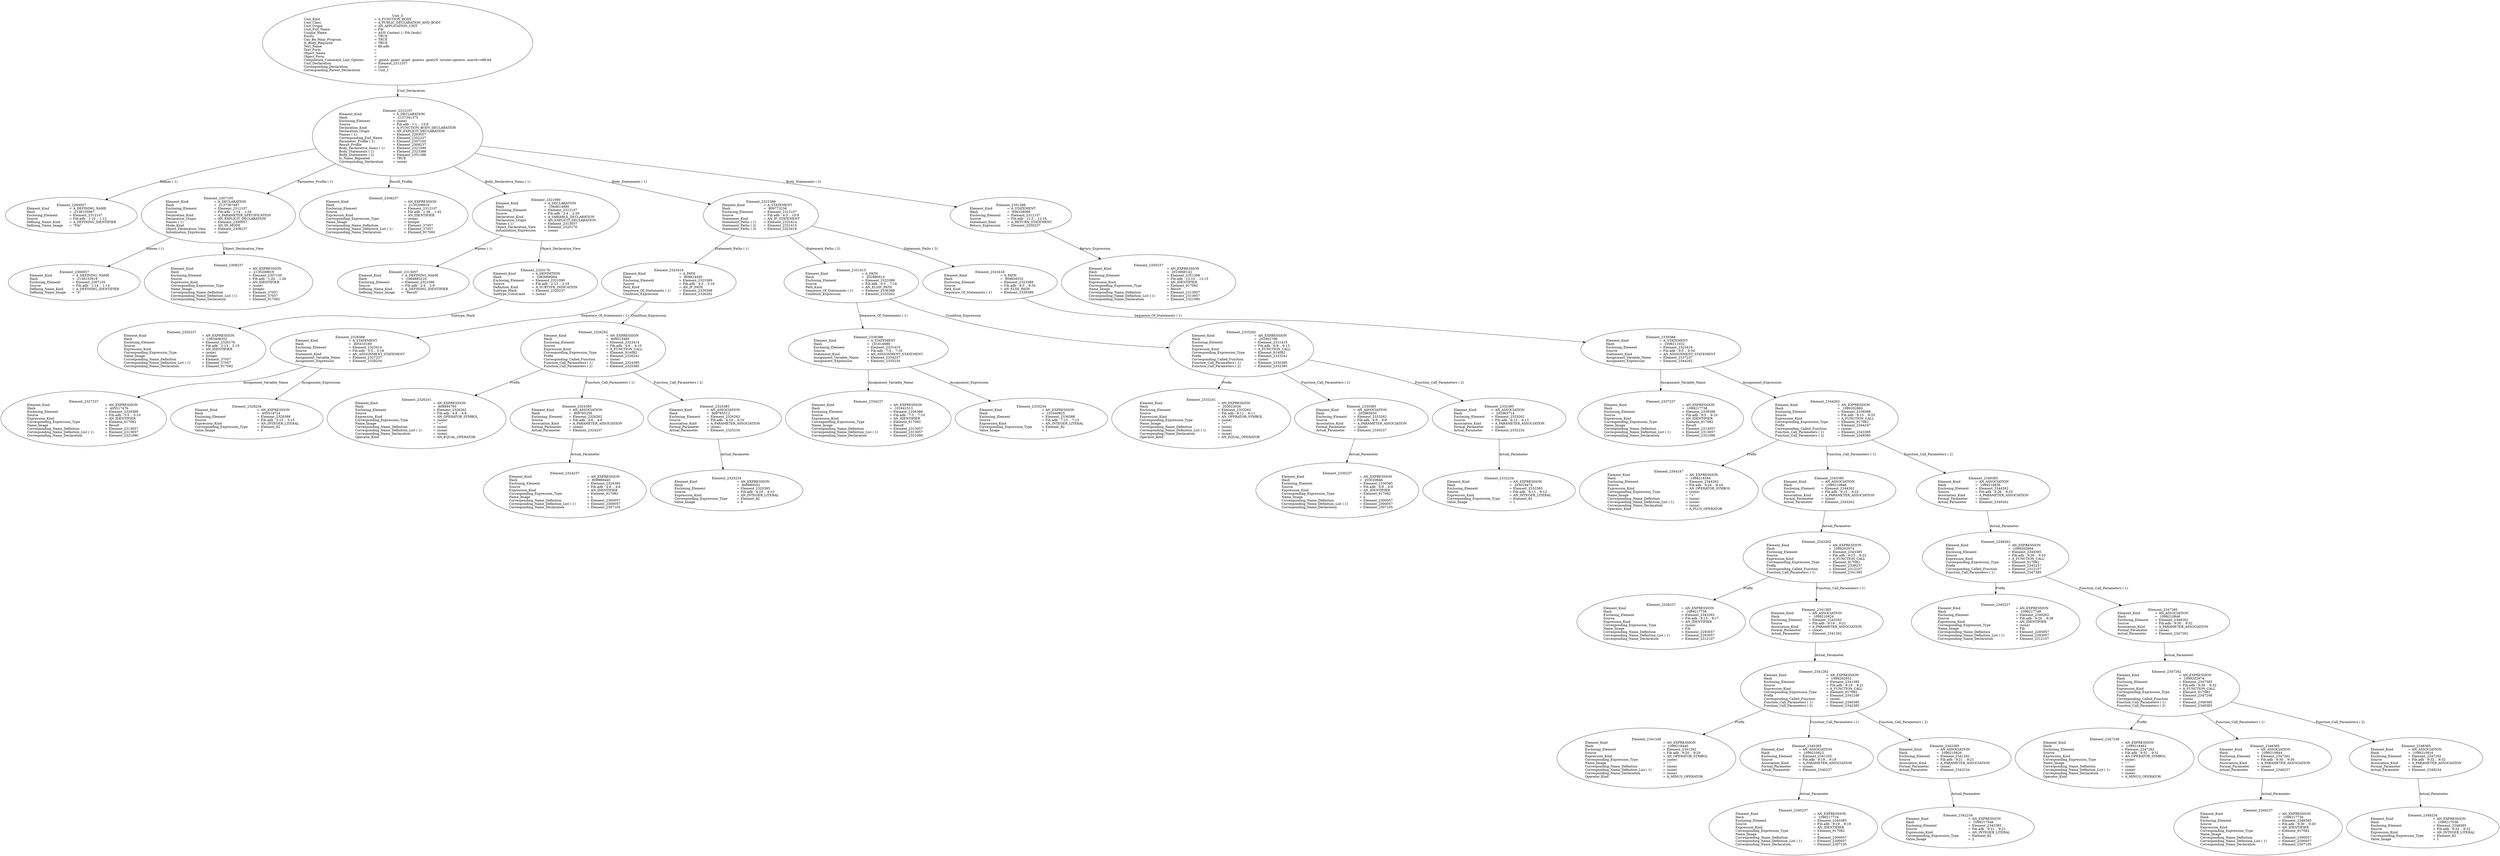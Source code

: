digraph "fib.adt" {
  Unit_3 -> Element_2312107
      [ label=Unit_Declaration ];
  Unit_3
      [ label=<<TABLE BORDER="0" CELLBORDER="0" CELLSPACING="0" CELLPADDING="0"> 
          <TR><TD COLSPAN="3">Unit_3</TD></TR>
          <TR><TD ALIGN="LEFT">Unit_Kind   </TD><TD> = </TD><TD ALIGN="LEFT">A_FUNCTION_BODY</TD></TR>
          <TR><TD ALIGN="LEFT">Unit_Class   </TD><TD> = </TD><TD ALIGN="LEFT">A_PUBLIC_DECLARATION_AND_BODY</TD></TR>
          <TR><TD ALIGN="LEFT">Unit_Origin   </TD><TD> = </TD><TD ALIGN="LEFT">AN_APPLICATION_UNIT</TD></TR>
          <TR><TD ALIGN="LEFT">Unit_Full_Name    </TD><TD> = </TD><TD ALIGN="LEFT">Fib</TD></TR>
          <TR><TD ALIGN="LEFT">Unique_Name   </TD><TD> = </TD><TD ALIGN="LEFT">ASIS Context 1: Fib (body)</TD></TR>
          <TR><TD ALIGN="LEFT">Exists  </TD><TD> = </TD><TD ALIGN="LEFT">TRUE</TD></TR>
          <TR><TD ALIGN="LEFT">Can_Be_Main_Program     </TD><TD> = </TD><TD ALIGN="LEFT">TRUE</TD></TR>
          <TR><TD ALIGN="LEFT">Is_Body_Required     </TD><TD> = </TD><TD ALIGN="LEFT">TRUE</TD></TR>
          <TR><TD ALIGN="LEFT">Text_Name   </TD><TD> = </TD><TD ALIGN="LEFT">fib.adb</TD></TR>
          <TR><TD ALIGN="LEFT">Text_Form   </TD><TD> = </TD><TD ALIGN="LEFT"></TD></TR>
          <TR><TD ALIGN="LEFT">Object_Name   </TD><TD> = </TD><TD ALIGN="LEFT"></TD></TR>
          <TR><TD ALIGN="LEFT">Object_Form   </TD><TD> = </TD><TD ALIGN="LEFT"></TD></TR>
          <TR><TD ALIGN="LEFT">Compilation_Command_Line_Options         </TD><TD> = </TD><TD ALIGN="LEFT">-gnatA -gnatc -gnatt -gnatws -gnatyN -mtune=generic -march=x86-64</TD></TR>
          <TR><TD ALIGN="LEFT">Unit_Declaration     </TD><TD> = </TD><TD ALIGN="LEFT">Element_2312107</TD></TR>
          <TR><TD ALIGN="LEFT">Corresponding_Declaration       </TD><TD> = </TD><TD ALIGN="LEFT">(none)</TD></TR>
          <TR><TD ALIGN="LEFT">Corresponding_Parent_Declaration         </TD><TD> = </TD><TD ALIGN="LEFT">Unit_1</TD></TR>
          </TABLE>> ];
  Element_2312107 -> Element_2293057
      [ label="Names ( 1)" ];
  Element_2312107 -> Element_2307105
      [ label="Parameter_Profile ( 1)" ];
  Element_2312107 -> Element_2309237
      [ label=Result_Profile ];
  Element_2312107 -> Element_2321090
      [ label="Body_Declarative_Items ( 1)" ];
  Element_2312107 -> Element_2323389
      [ label="Body_Statements ( 1)" ];
  Element_2312107 -> Element_2351398
      [ label="Body_Statements ( 2)" ];
  Element_2312107
      [ label=<<TABLE BORDER="0" CELLBORDER="0" CELLSPACING="0" CELLPADDING="0"> 
          <TR><TD COLSPAN="3">Element_2312107</TD></TR>
          <TR><TD ALIGN="LEFT">Element_Kind    </TD><TD> = </TD><TD ALIGN="LEFT">A_DECLARATION</TD></TR>
          <TR><TD ALIGN="LEFT">Hash  </TD><TD> = </TD><TD ALIGN="LEFT">-2137341375</TD></TR>
          <TR><TD ALIGN="LEFT">Enclosing_Element     </TD><TD> = </TD><TD ALIGN="LEFT">(none)</TD></TR>
          <TR><TD ALIGN="LEFT">Source  </TD><TD> = </TD><TD ALIGN="LEFT">Fib.adb - 1:1 .. 13:8</TD></TR>
          <TR><TD ALIGN="LEFT">Declaration_Kind     </TD><TD> = </TD><TD ALIGN="LEFT">A_FUNCTION_BODY_DECLARATION</TD></TR>
          <TR><TD ALIGN="LEFT">Declaration_Origin     </TD><TD> = </TD><TD ALIGN="LEFT">AN_EXPLICIT_DECLARATION</TD></TR>
          <TR><TD ALIGN="LEFT">Names ( 1)   </TD><TD> = </TD><TD ALIGN="LEFT">Element_2293057</TD></TR>
          <TR><TD ALIGN="LEFT">Corresponding_End_Name      </TD><TD> = </TD><TD ALIGN="LEFT">Element_2352237</TD></TR>
          <TR><TD ALIGN="LEFT">Parameter_Profile ( 1)      </TD><TD> = </TD><TD ALIGN="LEFT">Element_2307105</TD></TR>
          <TR><TD ALIGN="LEFT">Result_Profile    </TD><TD> = </TD><TD ALIGN="LEFT">Element_2309237</TD></TR>
          <TR><TD ALIGN="LEFT">Body_Declarative_Items ( 1)       </TD><TD> = </TD><TD ALIGN="LEFT">Element_2321090</TD></TR>
          <TR><TD ALIGN="LEFT">Body_Statements ( 1)      </TD><TD> = </TD><TD ALIGN="LEFT">Element_2323389</TD></TR>
          <TR><TD ALIGN="LEFT">Body_Statements ( 2)      </TD><TD> = </TD><TD ALIGN="LEFT">Element_2351398</TD></TR>
          <TR><TD ALIGN="LEFT">Is_Name_Repeated     </TD><TD> = </TD><TD ALIGN="LEFT">TRUE</TD></TR>
          <TR><TD ALIGN="LEFT">Corresponding_Declaration       </TD><TD> = </TD><TD ALIGN="LEFT">(none)</TD></TR>
          </TABLE>> ];
  Element_2293057
      [ label=<<TABLE BORDER="0" CELLBORDER="0" CELLSPACING="0" CELLPADDING="0"> 
          <TR><TD COLSPAN="3">Element_2293057</TD></TR>
          <TR><TD ALIGN="LEFT">Element_Kind    </TD><TD> = </TD><TD ALIGN="LEFT">A_DEFINING_NAME</TD></TR>
          <TR><TD ALIGN="LEFT">Hash  </TD><TD> = </TD><TD ALIGN="LEFT">-2138155967</TD></TR>
          <TR><TD ALIGN="LEFT">Enclosing_Element     </TD><TD> = </TD><TD ALIGN="LEFT">Element_2312107</TD></TR>
          <TR><TD ALIGN="LEFT">Source  </TD><TD> = </TD><TD ALIGN="LEFT">Fib.adb - 1:10 .. 1:12</TD></TR>
          <TR><TD ALIGN="LEFT">Defining_Name_Kind     </TD><TD> = </TD><TD ALIGN="LEFT">A_DEFINING_IDENTIFIER</TD></TR>
          <TR><TD ALIGN="LEFT">Defining_Name_Image     </TD><TD> = </TD><TD ALIGN="LEFT">"Fib"</TD></TR>
          </TABLE>> ];
  Element_2307105 -> Element_2300057
      [ label="Names ( 1)" ];
  Element_2307105 -> Element_2308237
      [ label=Object_Declaration_View ];
  Element_2307105
      [ label=<<TABLE BORDER="0" CELLBORDER="0" CELLSPACING="0" CELLPADDING="0"> 
          <TR><TD COLSPAN="3">Element_2307105</TD></TR>
          <TR><TD ALIGN="LEFT">Element_Kind    </TD><TD> = </TD><TD ALIGN="LEFT">A_DECLARATION</TD></TR>
          <TR><TD ALIGN="LEFT">Hash  </TD><TD> = </TD><TD ALIGN="LEFT">-2137367487</TD></TR>
          <TR><TD ALIGN="LEFT">Enclosing_Element     </TD><TD> = </TD><TD ALIGN="LEFT">Element_2312107</TD></TR>
          <TR><TD ALIGN="LEFT">Source  </TD><TD> = </TD><TD ALIGN="LEFT">Fib.adb - 1:14 .. 1:26</TD></TR>
          <TR><TD ALIGN="LEFT">Declaration_Kind     </TD><TD> = </TD><TD ALIGN="LEFT">A_PARAMETER_SPECIFICATION</TD></TR>
          <TR><TD ALIGN="LEFT">Declaration_Origin     </TD><TD> = </TD><TD ALIGN="LEFT">AN_EXPLICIT_DECLARATION</TD></TR>
          <TR><TD ALIGN="LEFT">Names ( 1)   </TD><TD> = </TD><TD ALIGN="LEFT">Element_2300057</TD></TR>
          <TR><TD ALIGN="LEFT">Mode_Kind   </TD><TD> = </TD><TD ALIGN="LEFT">AN_IN_MODE</TD></TR>
          <TR><TD ALIGN="LEFT">Object_Declaration_View      </TD><TD> = </TD><TD ALIGN="LEFT">Element_2308237</TD></TR>
          <TR><TD ALIGN="LEFT">Initialization_Expression       </TD><TD> = </TD><TD ALIGN="LEFT">(none)</TD></TR>
          </TABLE>> ];
  Element_2300057
      [ label=<<TABLE BORDER="0" CELLBORDER="0" CELLSPACING="0" CELLPADDING="0"> 
          <TR><TD COLSPAN="3">Element_2300057</TD></TR>
          <TR><TD ALIGN="LEFT">Element_Kind    </TD><TD> = </TD><TD ALIGN="LEFT">A_DEFINING_NAME</TD></TR>
          <TR><TD ALIGN="LEFT">Hash  </TD><TD> = </TD><TD ALIGN="LEFT">-2138153919</TD></TR>
          <TR><TD ALIGN="LEFT">Enclosing_Element     </TD><TD> = </TD><TD ALIGN="LEFT">Element_2307105</TD></TR>
          <TR><TD ALIGN="LEFT">Source  </TD><TD> = </TD><TD ALIGN="LEFT">Fib.adb - 1:14 .. 1:14</TD></TR>
          <TR><TD ALIGN="LEFT">Defining_Name_Kind     </TD><TD> = </TD><TD ALIGN="LEFT">A_DEFINING_IDENTIFIER</TD></TR>
          <TR><TD ALIGN="LEFT">Defining_Name_Image     </TD><TD> = </TD><TD ALIGN="LEFT">"x"</TD></TR>
          </TABLE>> ];
  Element_2308237
      [ label=<<TABLE BORDER="0" CELLBORDER="0" CELLSPACING="0" CELLPADDING="0"> 
          <TR><TD COLSPAN="3">Element_2308237</TD></TR>
          <TR><TD ALIGN="LEFT">Element_Kind    </TD><TD> = </TD><TD ALIGN="LEFT">AN_EXPRESSION</TD></TR>
          <TR><TD ALIGN="LEFT">Hash  </TD><TD> = </TD><TD ALIGN="LEFT">-2135209919</TD></TR>
          <TR><TD ALIGN="LEFT">Enclosing_Element     </TD><TD> = </TD><TD ALIGN="LEFT">Element_2307105</TD></TR>
          <TR><TD ALIGN="LEFT">Source  </TD><TD> = </TD><TD ALIGN="LEFT">Fib.adb - 1:20 .. 1:26</TD></TR>
          <TR><TD ALIGN="LEFT">Expression_Kind    </TD><TD> = </TD><TD ALIGN="LEFT">AN_IDENTIFIER</TD></TR>
          <TR><TD ALIGN="LEFT">Corresponding_Expression_Type        </TD><TD> = </TD><TD ALIGN="LEFT">(none)</TD></TR>
          <TR><TD ALIGN="LEFT">Name_Image   </TD><TD> = </TD><TD ALIGN="LEFT">Integer</TD></TR>
          <TR><TD ALIGN="LEFT">Corresponding_Name_Definition        </TD><TD> = </TD><TD ALIGN="LEFT">Element_37057</TD></TR>
          <TR><TD ALIGN="LEFT">Corresponding_Name_Definition_List ( 1)          </TD><TD> = </TD><TD ALIGN="LEFT">Element_37057</TD></TR>
          <TR><TD ALIGN="LEFT">Corresponding_Name_Declaration        </TD><TD> = </TD><TD ALIGN="LEFT">Element_917082</TD></TR>
          </TABLE>> ];
  Element_2309237
      [ label=<<TABLE BORDER="0" CELLBORDER="0" CELLSPACING="0" CELLPADDING="0"> 
          <TR><TD COLSPAN="3">Element_2309237</TD></TR>
          <TR><TD ALIGN="LEFT">Element_Kind    </TD><TD> = </TD><TD ALIGN="LEFT">AN_EXPRESSION</TD></TR>
          <TR><TD ALIGN="LEFT">Hash  </TD><TD> = </TD><TD ALIGN="LEFT">-2135209919</TD></TR>
          <TR><TD ALIGN="LEFT">Enclosing_Element     </TD><TD> = </TD><TD ALIGN="LEFT">Element_2312107</TD></TR>
          <TR><TD ALIGN="LEFT">Source  </TD><TD> = </TD><TD ALIGN="LEFT">Fib.adb - 1:36 .. 1:42</TD></TR>
          <TR><TD ALIGN="LEFT">Expression_Kind    </TD><TD> = </TD><TD ALIGN="LEFT">AN_IDENTIFIER</TD></TR>
          <TR><TD ALIGN="LEFT">Corresponding_Expression_Type        </TD><TD> = </TD><TD ALIGN="LEFT">(none)</TD></TR>
          <TR><TD ALIGN="LEFT">Name_Image   </TD><TD> = </TD><TD ALIGN="LEFT">Integer</TD></TR>
          <TR><TD ALIGN="LEFT">Corresponding_Name_Definition        </TD><TD> = </TD><TD ALIGN="LEFT">Element_37057</TD></TR>
          <TR><TD ALIGN="LEFT">Corresponding_Name_Definition_List ( 1)          </TD><TD> = </TD><TD ALIGN="LEFT">Element_37057</TD></TR>
          <TR><TD ALIGN="LEFT">Corresponding_Name_Declaration        </TD><TD> = </TD><TD ALIGN="LEFT">Element_917082</TD></TR>
          </TABLE>> ];
  Element_2321090 -> Element_2313057
      [ label="Names ( 1)" ];
  Element_2321090 -> Element_2320176
      [ label=Object_Declaration_View ];
  Element_2321090
      [ label=<<TABLE BORDER="0" CELLBORDER="0" CELLSPACING="0" CELLPADDING="0"> 
          <TR><TD COLSPAN="3">Element_2321090</TD></TR>
          <TR><TD ALIGN="LEFT">Element_Kind    </TD><TD> = </TD><TD ALIGN="LEFT">A_DECLARATION</TD></TR>
          <TR><TD ALIGN="LEFT">Hash  </TD><TD> = </TD><TD ALIGN="LEFT">-1064614880</TD></TR>
          <TR><TD ALIGN="LEFT">Enclosing_Element     </TD><TD> = </TD><TD ALIGN="LEFT">Element_2312107</TD></TR>
          <TR><TD ALIGN="LEFT">Source  </TD><TD> = </TD><TD ALIGN="LEFT">Fib.adb - 2:4 .. 2:20</TD></TR>
          <TR><TD ALIGN="LEFT">Declaration_Kind     </TD><TD> = </TD><TD ALIGN="LEFT">A_VARIABLE_DECLARATION</TD></TR>
          <TR><TD ALIGN="LEFT">Declaration_Origin     </TD><TD> = </TD><TD ALIGN="LEFT">AN_EXPLICIT_DECLARATION</TD></TR>
          <TR><TD ALIGN="LEFT">Names ( 1)   </TD><TD> = </TD><TD ALIGN="LEFT">Element_2313057</TD></TR>
          <TR><TD ALIGN="LEFT">Object_Declaration_View      </TD><TD> = </TD><TD ALIGN="LEFT">Element_2320176</TD></TR>
          <TR><TD ALIGN="LEFT">Initialization_Expression       </TD><TD> = </TD><TD ALIGN="LEFT">(none)</TD></TR>
          </TABLE>> ];
  Element_2313057
      [ label=<<TABLE BORDER="0" CELLBORDER="0" CELLSPACING="0" CELLPADDING="0"> 
          <TR><TD COLSPAN="3">Element_2313057</TD></TR>
          <TR><TD ALIGN="LEFT">Element_Kind    </TD><TD> = </TD><TD ALIGN="LEFT">A_DEFINING_NAME</TD></TR>
          <TR><TD ALIGN="LEFT">Hash  </TD><TD> = </TD><TD ALIGN="LEFT">-1064885216</TD></TR>
          <TR><TD ALIGN="LEFT">Enclosing_Element     </TD><TD> = </TD><TD ALIGN="LEFT">Element_2321090</TD></TR>
          <TR><TD ALIGN="LEFT">Source  </TD><TD> = </TD><TD ALIGN="LEFT">Fib.adb - 2:4 .. 2:9</TD></TR>
          <TR><TD ALIGN="LEFT">Defining_Name_Kind     </TD><TD> = </TD><TD ALIGN="LEFT">A_DEFINING_IDENTIFIER</TD></TR>
          <TR><TD ALIGN="LEFT">Defining_Name_Image     </TD><TD> = </TD><TD ALIGN="LEFT">"Result"</TD></TR>
          </TABLE>> ];
  Element_2320176 -> Element_2320237
      [ label=Subtype_Mark ];
  Element_2320176
      [ label=<<TABLE BORDER="0" CELLBORDER="0" CELLSPACING="0" CELLPADDING="0"> 
          <TR><TD COLSPAN="3">Element_2320176</TD></TR>
          <TR><TD ALIGN="LEFT">Element_Kind    </TD><TD> = </TD><TD ALIGN="LEFT">A_DEFINITION</TD></TR>
          <TR><TD ALIGN="LEFT">Hash  </TD><TD> = </TD><TD ALIGN="LEFT">-1063908064</TD></TR>
          <TR><TD ALIGN="LEFT">Enclosing_Element     </TD><TD> = </TD><TD ALIGN="LEFT">Element_2321090</TD></TR>
          <TR><TD ALIGN="LEFT">Source  </TD><TD> = </TD><TD ALIGN="LEFT">Fib.adb - 2:13 .. 2:19</TD></TR>
          <TR><TD ALIGN="LEFT">Definition_Kind    </TD><TD> = </TD><TD ALIGN="LEFT">A_SUBTYPE_INDICATION</TD></TR>
          <TR><TD ALIGN="LEFT">Subtype_Mark    </TD><TD> = </TD><TD ALIGN="LEFT">Element_2320237</TD></TR>
          <TR><TD ALIGN="LEFT">Subtype_Constraint     </TD><TD> = </TD><TD ALIGN="LEFT">(none)</TD></TR>
          </TABLE>> ];
  Element_2320237
      [ label=<<TABLE BORDER="0" CELLBORDER="0" CELLSPACING="0" CELLPADDING="0"> 
          <TR><TD COLSPAN="3">Element_2320237</TD></TR>
          <TR><TD ALIGN="LEFT">Element_Kind    </TD><TD> = </TD><TD ALIGN="LEFT">AN_EXPRESSION</TD></TR>
          <TR><TD ALIGN="LEFT">Hash  </TD><TD> = </TD><TD ALIGN="LEFT">-1063408352</TD></TR>
          <TR><TD ALIGN="LEFT">Enclosing_Element     </TD><TD> = </TD><TD ALIGN="LEFT">Element_2320176</TD></TR>
          <TR><TD ALIGN="LEFT">Source  </TD><TD> = </TD><TD ALIGN="LEFT">Fib.adb - 2:13 .. 2:19</TD></TR>
          <TR><TD ALIGN="LEFT">Expression_Kind    </TD><TD> = </TD><TD ALIGN="LEFT">AN_IDENTIFIER</TD></TR>
          <TR><TD ALIGN="LEFT">Corresponding_Expression_Type        </TD><TD> = </TD><TD ALIGN="LEFT">(none)</TD></TR>
          <TR><TD ALIGN="LEFT">Name_Image   </TD><TD> = </TD><TD ALIGN="LEFT">Integer</TD></TR>
          <TR><TD ALIGN="LEFT">Corresponding_Name_Definition        </TD><TD> = </TD><TD ALIGN="LEFT">Element_37057</TD></TR>
          <TR><TD ALIGN="LEFT">Corresponding_Name_Definition_List ( 1)          </TD><TD> = </TD><TD ALIGN="LEFT">Element_37057</TD></TR>
          <TR><TD ALIGN="LEFT">Corresponding_Name_Declaration        </TD><TD> = </TD><TD ALIGN="LEFT">Element_917082</TD></TR>
          </TABLE>> ];
  Element_2323389 -> Element_2323414
      [ label="Statement_Paths ( 1)" ];
  Element_2323389 -> Element_2331415
      [ label="Statement_Paths ( 2)" ];
  Element_2323389 -> Element_2323416
      [ label="Statement_Paths ( 3)" ];
  Element_2323389
      [ label=<<TABLE BORDER="0" CELLBORDER="0" CELLSPACING="0" CELLPADDING="0"> 
          <TR><TD COLSPAN="3">Element_2323389</TD></TR>
          <TR><TD ALIGN="LEFT">Element_Kind    </TD><TD> = </TD><TD ALIGN="LEFT">A_STATEMENT</TD></TR>
          <TR><TD ALIGN="LEFT">Hash  </TD><TD> = </TD><TD ALIGN="LEFT"> 809773256</TD></TR>
          <TR><TD ALIGN="LEFT">Enclosing_Element     </TD><TD> = </TD><TD ALIGN="LEFT">Element_2312107</TD></TR>
          <TR><TD ALIGN="LEFT">Source  </TD><TD> = </TD><TD ALIGN="LEFT">Fib.adb - 4:3 .. 10:9</TD></TR>
          <TR><TD ALIGN="LEFT">Statement_Kind    </TD><TD> = </TD><TD ALIGN="LEFT">AN_IF_STATEMENT</TD></TR>
          <TR><TD ALIGN="LEFT">Statement_Paths ( 1)      </TD><TD> = </TD><TD ALIGN="LEFT">Element_2323414</TD></TR>
          <TR><TD ALIGN="LEFT">Statement_Paths ( 2)      </TD><TD> = </TD><TD ALIGN="LEFT">Element_2331415</TD></TR>
          <TR><TD ALIGN="LEFT">Statement_Paths ( 3)      </TD><TD> = </TD><TD ALIGN="LEFT">Element_2323416</TD></TR>
          </TABLE>> ];
  Element_2323414 -> Element_2329388
      [ label="Sequence_Of_Statements ( 1)" ];
  Element_2323414 -> Element_2326262
      [ label=Condition_Expression ];
  Element_2323414
      [ label=<<TABLE BORDER="0" CELLBORDER="0" CELLSPACING="0" CELLPADDING="0"> 
          <TR><TD COLSPAN="3">Element_2323414</TD></TR>
          <TR><TD ALIGN="LEFT">Element_Kind    </TD><TD> = </TD><TD ALIGN="LEFT">A_PATH</TD></TR>
          <TR><TD ALIGN="LEFT">Hash  </TD><TD> = </TD><TD ALIGN="LEFT"> 809824456</TD></TR>
          <TR><TD ALIGN="LEFT">Enclosing_Element     </TD><TD> = </TD><TD ALIGN="LEFT">Element_2323389</TD></TR>
          <TR><TD ALIGN="LEFT">Source  </TD><TD> = </TD><TD ALIGN="LEFT">Fib.adb - 4:3 .. 5:16</TD></TR>
          <TR><TD ALIGN="LEFT">Path_Kind   </TD><TD> = </TD><TD ALIGN="LEFT">AN_IF_PATH</TD></TR>
          <TR><TD ALIGN="LEFT">Sequence_Of_Statements ( 1)       </TD><TD> = </TD><TD ALIGN="LEFT">Element_2329388</TD></TR>
          <TR><TD ALIGN="LEFT">Condition_Expression      </TD><TD> = </TD><TD ALIGN="LEFT">Element_2326262</TD></TR>
          </TABLE>> ];
  Element_2326262 -> Element_2326241
      [ label=Prefix ];
  Element_2326262 -> Element_2324385
      [ label="Function_Call_Parameters ( 1)" ];
  Element_2326262 -> Element_2325385
      [ label="Function_Call_Parameters ( 2)" ];
  Element_2326262
      [ label=<<TABLE BORDER="0" CELLBORDER="0" CELLSPACING="0" CELLPADDING="0"> 
          <TR><TD COLSPAN="3">Element_2326262</TD></TR>
          <TR><TD ALIGN="LEFT">Element_Kind    </TD><TD> = </TD><TD ALIGN="LEFT">AN_EXPRESSION</TD></TR>
          <TR><TD ALIGN="LEFT">Hash  </TD><TD> = </TD><TD ALIGN="LEFT"> 809513480</TD></TR>
          <TR><TD ALIGN="LEFT">Enclosing_Element     </TD><TD> = </TD><TD ALIGN="LEFT">Element_2323414</TD></TR>
          <TR><TD ALIGN="LEFT">Source  </TD><TD> = </TD><TD ALIGN="LEFT">Fib.adb - 4:6 .. 4:10</TD></TR>
          <TR><TD ALIGN="LEFT">Expression_Kind    </TD><TD> = </TD><TD ALIGN="LEFT">A_FUNCTION_CALL</TD></TR>
          <TR><TD ALIGN="LEFT">Corresponding_Expression_Type        </TD><TD> = </TD><TD ALIGN="LEFT">Element_914082</TD></TR>
          <TR><TD ALIGN="LEFT">Prefix  </TD><TD> = </TD><TD ALIGN="LEFT">Element_2326241</TD></TR>
          <TR><TD ALIGN="LEFT">Corresponding_Called_Function        </TD><TD> = </TD><TD ALIGN="LEFT">(none)</TD></TR>
          <TR><TD ALIGN="LEFT">Function_Call_Parameters ( 1)        </TD><TD> = </TD><TD ALIGN="LEFT">Element_2324385</TD></TR>
          <TR><TD ALIGN="LEFT">Function_Call_Parameters ( 2)        </TD><TD> = </TD><TD ALIGN="LEFT">Element_2325385</TD></TR>
          </TABLE>> ];
  Element_2324385 -> Element_2324237
      [ label=Actual_Parameter ];
  Element_2324385
      [ label=<<TABLE BORDER="0" CELLBORDER="0" CELLSPACING="0" CELLPADDING="0"> 
          <TR><TD COLSPAN="3">Element_2324385</TD></TR>
          <TR><TD ALIGN="LEFT">Element_Kind    </TD><TD> = </TD><TD ALIGN="LEFT">AN_ASSOCIATION</TD></TR>
          <TR><TD ALIGN="LEFT">Hash  </TD><TD> = </TD><TD ALIGN="LEFT"> 809765256</TD></TR>
          <TR><TD ALIGN="LEFT">Enclosing_Element     </TD><TD> = </TD><TD ALIGN="LEFT">Element_2326262</TD></TR>
          <TR><TD ALIGN="LEFT">Source  </TD><TD> = </TD><TD ALIGN="LEFT">Fib.adb - 4:6 .. 4:6</TD></TR>
          <TR><TD ALIGN="LEFT">Association_Kind     </TD><TD> = </TD><TD ALIGN="LEFT">A_PARAMETER_ASSOCIATION</TD></TR>
          <TR><TD ALIGN="LEFT">Formal_Parameter     </TD><TD> = </TD><TD ALIGN="LEFT">(none)</TD></TR>
          <TR><TD ALIGN="LEFT">Actual_Parameter     </TD><TD> = </TD><TD ALIGN="LEFT">Element_2324237</TD></TR>
          </TABLE>> ];
  Element_2324237
      [ label=<<TABLE BORDER="0" CELLBORDER="0" CELLSPACING="0" CELLPADDING="0"> 
          <TR><TD COLSPAN="3">Element_2324237</TD></TR>
          <TR><TD ALIGN="LEFT">Element_Kind    </TD><TD> = </TD><TD ALIGN="LEFT">AN_EXPRESSION</TD></TR>
          <TR><TD ALIGN="LEFT">Hash  </TD><TD> = </TD><TD ALIGN="LEFT"> 809986440</TD></TR>
          <TR><TD ALIGN="LEFT">Enclosing_Element     </TD><TD> = </TD><TD ALIGN="LEFT">Element_2324385</TD></TR>
          <TR><TD ALIGN="LEFT">Source  </TD><TD> = </TD><TD ALIGN="LEFT">Fib.adb - 4:6 .. 4:6</TD></TR>
          <TR><TD ALIGN="LEFT">Expression_Kind    </TD><TD> = </TD><TD ALIGN="LEFT">AN_IDENTIFIER</TD></TR>
          <TR><TD ALIGN="LEFT">Corresponding_Expression_Type        </TD><TD> = </TD><TD ALIGN="LEFT">Element_917082</TD></TR>
          <TR><TD ALIGN="LEFT">Name_Image   </TD><TD> = </TD><TD ALIGN="LEFT">x</TD></TR>
          <TR><TD ALIGN="LEFT">Corresponding_Name_Definition        </TD><TD> = </TD><TD ALIGN="LEFT">Element_2300057</TD></TR>
          <TR><TD ALIGN="LEFT">Corresponding_Name_Definition_List ( 1)          </TD><TD> = </TD><TD ALIGN="LEFT">Element_2300057</TD></TR>
          <TR><TD ALIGN="LEFT">Corresponding_Name_Declaration        </TD><TD> = </TD><TD ALIGN="LEFT">Element_2307105</TD></TR>
          </TABLE>> ];
  Element_2326241
      [ label=<<TABLE BORDER="0" CELLBORDER="0" CELLSPACING="0" CELLPADDING="0"> 
          <TR><TD COLSPAN="3">Element_2326241</TD></TR>
          <TR><TD ALIGN="LEFT">Element_Kind    </TD><TD> = </TD><TD ALIGN="LEFT">AN_EXPRESSION</TD></TR>
          <TR><TD ALIGN="LEFT">Hash  </TD><TD> = </TD><TD ALIGN="LEFT"> 809994760</TD></TR>
          <TR><TD ALIGN="LEFT">Enclosing_Element     </TD><TD> = </TD><TD ALIGN="LEFT">Element_2326262</TD></TR>
          <TR><TD ALIGN="LEFT">Source  </TD><TD> = </TD><TD ALIGN="LEFT">Fib.adb - 4:8 .. 4:8</TD></TR>
          <TR><TD ALIGN="LEFT">Expression_Kind    </TD><TD> = </TD><TD ALIGN="LEFT">AN_OPERATOR_SYMBOL</TD></TR>
          <TR><TD ALIGN="LEFT">Corresponding_Expression_Type        </TD><TD> = </TD><TD ALIGN="LEFT">(none)</TD></TR>
          <TR><TD ALIGN="LEFT">Name_Image   </TD><TD> = </TD><TD ALIGN="LEFT">"="</TD></TR>
          <TR><TD ALIGN="LEFT">Corresponding_Name_Definition        </TD><TD> = </TD><TD ALIGN="LEFT">(none)</TD></TR>
          <TR><TD ALIGN="LEFT">Corresponding_Name_Definition_List ( 1)          </TD><TD> = </TD><TD ALIGN="LEFT">(none)</TD></TR>
          <TR><TD ALIGN="LEFT">Corresponding_Name_Declaration        </TD><TD> = </TD><TD ALIGN="LEFT">(none)</TD></TR>
          <TR><TD ALIGN="LEFT">Operator_Kind    </TD><TD> = </TD><TD ALIGN="LEFT">AN_EQUAL_OPERATOR</TD></TR>
          </TABLE>> ];
  Element_2325385 -> Element_2325234
      [ label=Actual_Parameter ];
  Element_2325385
      [ label=<<TABLE BORDER="0" CELLBORDER="0" CELLSPACING="0" CELLPADDING="0"> 
          <TR><TD COLSPAN="3">Element_2325385</TD></TR>
          <TR><TD ALIGN="LEFT">Element_Kind    </TD><TD> = </TD><TD ALIGN="LEFT">AN_ASSOCIATION</TD></TR>
          <TR><TD ALIGN="LEFT">Hash  </TD><TD> = </TD><TD ALIGN="LEFT"> 809765512</TD></TR>
          <TR><TD ALIGN="LEFT">Enclosing_Element     </TD><TD> = </TD><TD ALIGN="LEFT">Element_2326262</TD></TR>
          <TR><TD ALIGN="LEFT">Source  </TD><TD> = </TD><TD ALIGN="LEFT">Fib.adb - 4:10 .. 4:10</TD></TR>
          <TR><TD ALIGN="LEFT">Association_Kind     </TD><TD> = </TD><TD ALIGN="LEFT">A_PARAMETER_ASSOCIATION</TD></TR>
          <TR><TD ALIGN="LEFT">Formal_Parameter     </TD><TD> = </TD><TD ALIGN="LEFT">(none)</TD></TR>
          <TR><TD ALIGN="LEFT">Actual_Parameter     </TD><TD> = </TD><TD ALIGN="LEFT">Element_2325234</TD></TR>
          </TABLE>> ];
  Element_2325234
      [ label=<<TABLE BORDER="0" CELLBORDER="0" CELLSPACING="0" CELLPADDING="0"> 
          <TR><TD COLSPAN="3">Element_2325234</TD></TR>
          <TR><TD ALIGN="LEFT">Element_Kind    </TD><TD> = </TD><TD ALIGN="LEFT">AN_EXPRESSION</TD></TR>
          <TR><TD ALIGN="LEFT">Hash  </TD><TD> = </TD><TD ALIGN="LEFT"> 809980552</TD></TR>
          <TR><TD ALIGN="LEFT">Enclosing_Element     </TD><TD> = </TD><TD ALIGN="LEFT">Element_2325385</TD></TR>
          <TR><TD ALIGN="LEFT">Source  </TD><TD> = </TD><TD ALIGN="LEFT">Fib.adb - 4:10 .. 4:10</TD></TR>
          <TR><TD ALIGN="LEFT">Expression_Kind    </TD><TD> = </TD><TD ALIGN="LEFT">AN_INTEGER_LITERAL</TD></TR>
          <TR><TD ALIGN="LEFT">Corresponding_Expression_Type        </TD><TD> = </TD><TD ALIGN="LEFT">Element_82</TD></TR>
          <TR><TD ALIGN="LEFT">Value_Image   </TD><TD> = </TD><TD ALIGN="LEFT">0</TD></TR>
          </TABLE>> ];
  Element_2329388 -> Element_2327237
      [ label=Assignment_Variable_Name ];
  Element_2329388 -> Element_2328234
      [ label=Assignment_Expression ];
  Element_2329388
      [ label=<<TABLE BORDER="0" CELLBORDER="0" CELLSPACING="0" CELLPADDING="0"> 
          <TR><TD COLSPAN="3">Element_2329388</TD></TR>
          <TR><TD ALIGN="LEFT">Element_Kind    </TD><TD> = </TD><TD ALIGN="LEFT">A_STATEMENT</TD></TR>
          <TR><TD ALIGN="LEFT">Hash  </TD><TD> = </TD><TD ALIGN="LEFT"> 405410180</TD></TR>
          <TR><TD ALIGN="LEFT">Enclosing_Element     </TD><TD> = </TD><TD ALIGN="LEFT">Element_2323414</TD></TR>
          <TR><TD ALIGN="LEFT">Source  </TD><TD> = </TD><TD ALIGN="LEFT">Fib.adb - 5:5 .. 5:16</TD></TR>
          <TR><TD ALIGN="LEFT">Statement_Kind    </TD><TD> = </TD><TD ALIGN="LEFT">AN_ASSIGNMENT_STATEMENT</TD></TR>
          <TR><TD ALIGN="LEFT">Assignment_Variable_Name       </TD><TD> = </TD><TD ALIGN="LEFT">Element_2327237</TD></TR>
          <TR><TD ALIGN="LEFT">Assignment_Expression      </TD><TD> = </TD><TD ALIGN="LEFT">Element_2328234</TD></TR>
          </TABLE>> ];
  Element_2327237
      [ label=<<TABLE BORDER="0" CELLBORDER="0" CELLSPACING="0" CELLPADDING="0"> 
          <TR><TD COLSPAN="3">Element_2327237</TD></TR>
          <TR><TD ALIGN="LEFT">Element_Kind    </TD><TD> = </TD><TD ALIGN="LEFT">AN_EXPRESSION</TD></TR>
          <TR><TD ALIGN="LEFT">Hash  </TD><TD> = </TD><TD ALIGN="LEFT"> 405517476</TD></TR>
          <TR><TD ALIGN="LEFT">Enclosing_Element     </TD><TD> = </TD><TD ALIGN="LEFT">Element_2329388</TD></TR>
          <TR><TD ALIGN="LEFT">Source  </TD><TD> = </TD><TD ALIGN="LEFT">Fib.adb - 5:5 .. 5:10</TD></TR>
          <TR><TD ALIGN="LEFT">Expression_Kind    </TD><TD> = </TD><TD ALIGN="LEFT">AN_IDENTIFIER</TD></TR>
          <TR><TD ALIGN="LEFT">Corresponding_Expression_Type        </TD><TD> = </TD><TD ALIGN="LEFT">Element_917082</TD></TR>
          <TR><TD ALIGN="LEFT">Name_Image   </TD><TD> = </TD><TD ALIGN="LEFT">Result</TD></TR>
          <TR><TD ALIGN="LEFT">Corresponding_Name_Definition        </TD><TD> = </TD><TD ALIGN="LEFT">Element_2313057</TD></TR>
          <TR><TD ALIGN="LEFT">Corresponding_Name_Definition_List ( 1)          </TD><TD> = </TD><TD ALIGN="LEFT">Element_2313057</TD></TR>
          <TR><TD ALIGN="LEFT">Corresponding_Name_Declaration        </TD><TD> = </TD><TD ALIGN="LEFT">Element_2321090</TD></TR>
          </TABLE>> ];
  Element_2328234
      [ label=<<TABLE BORDER="0" CELLBORDER="0" CELLSPACING="0" CELLPADDING="0"> 
          <TR><TD COLSPAN="3">Element_2328234</TD></TR>
          <TR><TD ALIGN="LEFT">Element_Kind    </TD><TD> = </TD><TD ALIGN="LEFT">AN_EXPRESSION</TD></TR>
          <TR><TD ALIGN="LEFT">Hash  </TD><TD> = </TD><TD ALIGN="LEFT"> 405514724</TD></TR>
          <TR><TD ALIGN="LEFT">Enclosing_Element     </TD><TD> = </TD><TD ALIGN="LEFT">Element_2329388</TD></TR>
          <TR><TD ALIGN="LEFT">Source  </TD><TD> = </TD><TD ALIGN="LEFT">Fib.adb - 5:15 .. 5:15</TD></TR>
          <TR><TD ALIGN="LEFT">Expression_Kind    </TD><TD> = </TD><TD ALIGN="LEFT">AN_INTEGER_LITERAL</TD></TR>
          <TR><TD ALIGN="LEFT">Corresponding_Expression_Type        </TD><TD> = </TD><TD ALIGN="LEFT">Element_82</TD></TR>
          <TR><TD ALIGN="LEFT">Value_Image   </TD><TD> = </TD><TD ALIGN="LEFT">0</TD></TR>
          </TABLE>> ];
  Element_2331415 -> Element_2336388
      [ label="Sequence_Of_Statements ( 1)" ];
  Element_2331415 -> Element_2333262
      [ label=Condition_Expression ];
  Element_2331415
      [ label=<<TABLE BORDER="0" CELLBORDER="0" CELLSPACING="0" CELLPADDING="0"> 
          <TR><TD COLSPAN="3">Element_2331415</TD></TR>
          <TR><TD ALIGN="LEFT">Element_Kind    </TD><TD> = </TD><TD ALIGN="LEFT">A_PATH</TD></TR>
          <TR><TD ALIGN="LEFT">Hash  </TD><TD> = </TD><TD ALIGN="LEFT"> 202980914</TD></TR>
          <TR><TD ALIGN="LEFT">Enclosing_Element     </TD><TD> = </TD><TD ALIGN="LEFT">Element_2323389</TD></TR>
          <TR><TD ALIGN="LEFT">Source  </TD><TD> = </TD><TD ALIGN="LEFT">Fib.adb - 6:3 .. 7:16</TD></TR>
          <TR><TD ALIGN="LEFT">Path_Kind   </TD><TD> = </TD><TD ALIGN="LEFT">AN_ELSIF_PATH</TD></TR>
          <TR><TD ALIGN="LEFT">Sequence_Of_Statements ( 1)       </TD><TD> = </TD><TD ALIGN="LEFT">Element_2336388</TD></TR>
          <TR><TD ALIGN="LEFT">Condition_Expression      </TD><TD> = </TD><TD ALIGN="LEFT">Element_2333262</TD></TR>
          </TABLE>> ];
  Element_2333262 -> Element_2333241
      [ label=Prefix ];
  Element_2333262 -> Element_2330385
      [ label="Function_Call_Parameters ( 1)" ];
  Element_2333262 -> Element_2332385
      [ label="Function_Call_Parameters ( 2)" ];
  Element_2333262
      [ label=<<TABLE BORDER="0" CELLBORDER="0" CELLSPACING="0" CELLPADDING="0"> 
          <TR><TD COLSPAN="3">Element_2333262</TD></TR>
          <TR><TD ALIGN="LEFT">Element_Kind    </TD><TD> = </TD><TD ALIGN="LEFT">AN_EXPRESSION</TD></TR>
          <TR><TD ALIGN="LEFT">Hash  </TD><TD> = </TD><TD ALIGN="LEFT"> 202902706</TD></TR>
          <TR><TD ALIGN="LEFT">Enclosing_Element     </TD><TD> = </TD><TD ALIGN="LEFT">Element_2331415</TD></TR>
          <TR><TD ALIGN="LEFT">Source  </TD><TD> = </TD><TD ALIGN="LEFT">Fib.adb - 6:9 .. 6:13</TD></TR>
          <TR><TD ALIGN="LEFT">Expression_Kind    </TD><TD> = </TD><TD ALIGN="LEFT">A_FUNCTION_CALL</TD></TR>
          <TR><TD ALIGN="LEFT">Corresponding_Expression_Type        </TD><TD> = </TD><TD ALIGN="LEFT">Element_914082</TD></TR>
          <TR><TD ALIGN="LEFT">Prefix  </TD><TD> = </TD><TD ALIGN="LEFT">Element_2333241</TD></TR>
          <TR><TD ALIGN="LEFT">Corresponding_Called_Function        </TD><TD> = </TD><TD ALIGN="LEFT">(none)</TD></TR>
          <TR><TD ALIGN="LEFT">Function_Call_Parameters ( 1)        </TD><TD> = </TD><TD ALIGN="LEFT">Element_2330385</TD></TR>
          <TR><TD ALIGN="LEFT">Function_Call_Parameters ( 2)        </TD><TD> = </TD><TD ALIGN="LEFT">Element_2332385</TD></TR>
          </TABLE>> ];
  Element_2330385 -> Element_2330237
      [ label=Actual_Parameter ];
  Element_2330385
      [ label=<<TABLE BORDER="0" CELLBORDER="0" CELLSPACING="0" CELLPADDING="0"> 
          <TR><TD COLSPAN="3">Element_2330385</TD></TR>
          <TR><TD ALIGN="LEFT">Element_Kind    </TD><TD> = </TD><TD ALIGN="LEFT">AN_ASSOCIATION</TD></TR>
          <TR><TD ALIGN="LEFT">Hash  </TD><TD> = </TD><TD ALIGN="LEFT"> 202965650</TD></TR>
          <TR><TD ALIGN="LEFT">Enclosing_Element     </TD><TD> = </TD><TD ALIGN="LEFT">Element_2333262</TD></TR>
          <TR><TD ALIGN="LEFT">Source  </TD><TD> = </TD><TD ALIGN="LEFT">Fib.adb - 6:9 .. 6:9</TD></TR>
          <TR><TD ALIGN="LEFT">Association_Kind     </TD><TD> = </TD><TD ALIGN="LEFT">A_PARAMETER_ASSOCIATION</TD></TR>
          <TR><TD ALIGN="LEFT">Formal_Parameter     </TD><TD> = </TD><TD ALIGN="LEFT">(none)</TD></TR>
          <TR><TD ALIGN="LEFT">Actual_Parameter     </TD><TD> = </TD><TD ALIGN="LEFT">Element_2330237</TD></TR>
          </TABLE>> ];
  Element_2330237
      [ label=<<TABLE BORDER="0" CELLBORDER="0" CELLSPACING="0" CELLPADDING="0"> 
          <TR><TD COLSPAN="3">Element_2330237</TD></TR>
          <TR><TD ALIGN="LEFT">Element_Kind    </TD><TD> = </TD><TD ALIGN="LEFT">AN_EXPRESSION</TD></TR>
          <TR><TD ALIGN="LEFT">Hash  </TD><TD> = </TD><TD ALIGN="LEFT"> 203020946</TD></TR>
          <TR><TD ALIGN="LEFT">Enclosing_Element     </TD><TD> = </TD><TD ALIGN="LEFT">Element_2330385</TD></TR>
          <TR><TD ALIGN="LEFT">Source  </TD><TD> = </TD><TD ALIGN="LEFT">Fib.adb - 6:9 .. 6:9</TD></TR>
          <TR><TD ALIGN="LEFT">Expression_Kind    </TD><TD> = </TD><TD ALIGN="LEFT">AN_IDENTIFIER</TD></TR>
          <TR><TD ALIGN="LEFT">Corresponding_Expression_Type        </TD><TD> = </TD><TD ALIGN="LEFT">Element_917082</TD></TR>
          <TR><TD ALIGN="LEFT">Name_Image   </TD><TD> = </TD><TD ALIGN="LEFT">x</TD></TR>
          <TR><TD ALIGN="LEFT">Corresponding_Name_Definition        </TD><TD> = </TD><TD ALIGN="LEFT">Element_2300057</TD></TR>
          <TR><TD ALIGN="LEFT">Corresponding_Name_Definition_List ( 1)          </TD><TD> = </TD><TD ALIGN="LEFT">Element_2300057</TD></TR>
          <TR><TD ALIGN="LEFT">Corresponding_Name_Declaration        </TD><TD> = </TD><TD ALIGN="LEFT">Element_2307105</TD></TR>
          </TABLE>> ];
  Element_2333241
      [ label=<<TABLE BORDER="0" CELLBORDER="0" CELLSPACING="0" CELLPADDING="0"> 
          <TR><TD COLSPAN="3">Element_2333241</TD></TR>
          <TR><TD ALIGN="LEFT">Element_Kind    </TD><TD> = </TD><TD ALIGN="LEFT">AN_EXPRESSION</TD></TR>
          <TR><TD ALIGN="LEFT">Hash  </TD><TD> = </TD><TD ALIGN="LEFT"> 203023026</TD></TR>
          <TR><TD ALIGN="LEFT">Enclosing_Element     </TD><TD> = </TD><TD ALIGN="LEFT">Element_2333262</TD></TR>
          <TR><TD ALIGN="LEFT">Source  </TD><TD> = </TD><TD ALIGN="LEFT">Fib.adb - 6:11 .. 6:11</TD></TR>
          <TR><TD ALIGN="LEFT">Expression_Kind    </TD><TD> = </TD><TD ALIGN="LEFT">AN_OPERATOR_SYMBOL</TD></TR>
          <TR><TD ALIGN="LEFT">Corresponding_Expression_Type        </TD><TD> = </TD><TD ALIGN="LEFT">(none)</TD></TR>
          <TR><TD ALIGN="LEFT">Name_Image   </TD><TD> = </TD><TD ALIGN="LEFT">"="</TD></TR>
          <TR><TD ALIGN="LEFT">Corresponding_Name_Definition        </TD><TD> = </TD><TD ALIGN="LEFT">(none)</TD></TR>
          <TR><TD ALIGN="LEFT">Corresponding_Name_Definition_List ( 1)          </TD><TD> = </TD><TD ALIGN="LEFT">(none)</TD></TR>
          <TR><TD ALIGN="LEFT">Corresponding_Name_Declaration        </TD><TD> = </TD><TD ALIGN="LEFT">(none)</TD></TR>
          <TR><TD ALIGN="LEFT">Operator_Kind    </TD><TD> = </TD><TD ALIGN="LEFT">AN_EQUAL_OPERATOR</TD></TR>
          </TABLE>> ];
  Element_2332385 -> Element_2332234
      [ label=Actual_Parameter ];
  Element_2332385
      [ label=<<TABLE BORDER="0" CELLBORDER="0" CELLSPACING="0" CELLPADDING="0"> 
          <TR><TD COLSPAN="3">Element_2332385</TD></TR>
          <TR><TD ALIGN="LEFT">Element_Kind    </TD><TD> = </TD><TD ALIGN="LEFT">AN_ASSOCIATION</TD></TR>
          <TR><TD ALIGN="LEFT">Hash  </TD><TD> = </TD><TD ALIGN="LEFT"> 202965714</TD></TR>
          <TR><TD ALIGN="LEFT">Enclosing_Element     </TD><TD> = </TD><TD ALIGN="LEFT">Element_2333262</TD></TR>
          <TR><TD ALIGN="LEFT">Source  </TD><TD> = </TD><TD ALIGN="LEFT">Fib.adb - 6:13 .. 6:13</TD></TR>
          <TR><TD ALIGN="LEFT">Association_Kind     </TD><TD> = </TD><TD ALIGN="LEFT">A_PARAMETER_ASSOCIATION</TD></TR>
          <TR><TD ALIGN="LEFT">Formal_Parameter     </TD><TD> = </TD><TD ALIGN="LEFT">(none)</TD></TR>
          <TR><TD ALIGN="LEFT">Actual_Parameter     </TD><TD> = </TD><TD ALIGN="LEFT">Element_2332234</TD></TR>
          </TABLE>> ];
  Element_2332234
      [ label=<<TABLE BORDER="0" CELLBORDER="0" CELLSPACING="0" CELLPADDING="0"> 
          <TR><TD COLSPAN="3">Element_2332234</TD></TR>
          <TR><TD ALIGN="LEFT">Element_Kind    </TD><TD> = </TD><TD ALIGN="LEFT">AN_EXPRESSION</TD></TR>
          <TR><TD ALIGN="LEFT">Hash  </TD><TD> = </TD><TD ALIGN="LEFT"> 203019474</TD></TR>
          <TR><TD ALIGN="LEFT">Enclosing_Element     </TD><TD> = </TD><TD ALIGN="LEFT">Element_2332385</TD></TR>
          <TR><TD ALIGN="LEFT">Source  </TD><TD> = </TD><TD ALIGN="LEFT">Fib.adb - 6:13 .. 6:13</TD></TR>
          <TR><TD ALIGN="LEFT">Expression_Kind    </TD><TD> = </TD><TD ALIGN="LEFT">AN_INTEGER_LITERAL</TD></TR>
          <TR><TD ALIGN="LEFT">Corresponding_Expression_Type        </TD><TD> = </TD><TD ALIGN="LEFT">Element_82</TD></TR>
          <TR><TD ALIGN="LEFT">Value_Image   </TD><TD> = </TD><TD ALIGN="LEFT">1</TD></TR>
          </TABLE>> ];
  Element_2336388 -> Element_2334237
      [ label=Assignment_Variable_Name ];
  Element_2336388 -> Element_2335234
      [ label=Assignment_Expression ];
  Element_2336388
      [ label=<<TABLE BORDER="0" CELLBORDER="0" CELLSPACING="0" CELLPADDING="0"> 
          <TR><TD COLSPAN="3">Element_2336388</TD></TR>
          <TR><TD ALIGN="LEFT">Element_Kind    </TD><TD> = </TD><TD ALIGN="LEFT">A_STATEMENT</TD></TR>
          <TR><TD ALIGN="LEFT">Hash  </TD><TD> = </TD><TD ALIGN="LEFT"> 101614689</TD></TR>
          <TR><TD ALIGN="LEFT">Enclosing_Element     </TD><TD> = </TD><TD ALIGN="LEFT">Element_2331415</TD></TR>
          <TR><TD ALIGN="LEFT">Source  </TD><TD> = </TD><TD ALIGN="LEFT">Fib.adb - 7:5 .. 7:16</TD></TR>
          <TR><TD ALIGN="LEFT">Statement_Kind    </TD><TD> = </TD><TD ALIGN="LEFT">AN_ASSIGNMENT_STATEMENT</TD></TR>
          <TR><TD ALIGN="LEFT">Assignment_Variable_Name       </TD><TD> = </TD><TD ALIGN="LEFT">Element_2334237</TD></TR>
          <TR><TD ALIGN="LEFT">Assignment_Expression      </TD><TD> = </TD><TD ALIGN="LEFT">Element_2335234</TD></TR>
          </TABLE>> ];
  Element_2334237
      [ label=<<TABLE BORDER="0" CELLBORDER="0" CELLSPACING="0" CELLPADDING="0"> 
          <TR><TD COLSPAN="3">Element_2334237</TD></TR>
          <TR><TD ALIGN="LEFT">Element_Kind    </TD><TD> = </TD><TD ALIGN="LEFT">AN_EXPRESSION</TD></TR>
          <TR><TD ALIGN="LEFT">Hash  </TD><TD> = </TD><TD ALIGN="LEFT"> 101641513</TD></TR>
          <TR><TD ALIGN="LEFT">Enclosing_Element     </TD><TD> = </TD><TD ALIGN="LEFT">Element_2336388</TD></TR>
          <TR><TD ALIGN="LEFT">Source  </TD><TD> = </TD><TD ALIGN="LEFT">Fib.adb - 7:5 .. 7:10</TD></TR>
          <TR><TD ALIGN="LEFT">Expression_Kind    </TD><TD> = </TD><TD ALIGN="LEFT">AN_IDENTIFIER</TD></TR>
          <TR><TD ALIGN="LEFT">Corresponding_Expression_Type        </TD><TD> = </TD><TD ALIGN="LEFT">Element_917082</TD></TR>
          <TR><TD ALIGN="LEFT">Name_Image   </TD><TD> = </TD><TD ALIGN="LEFT">Result</TD></TR>
          <TR><TD ALIGN="LEFT">Corresponding_Name_Definition        </TD><TD> = </TD><TD ALIGN="LEFT">Element_2313057</TD></TR>
          <TR><TD ALIGN="LEFT">Corresponding_Name_Definition_List ( 1)          </TD><TD> = </TD><TD ALIGN="LEFT">Element_2313057</TD></TR>
          <TR><TD ALIGN="LEFT">Corresponding_Name_Declaration        </TD><TD> = </TD><TD ALIGN="LEFT">Element_2321090</TD></TR>
          </TABLE>> ];
  Element_2335234
      [ label=<<TABLE BORDER="0" CELLBORDER="0" CELLSPACING="0" CELLPADDING="0"> 
          <TR><TD COLSPAN="3">Element_2335234</TD></TR>
          <TR><TD ALIGN="LEFT">Element_Kind    </TD><TD> = </TD><TD ALIGN="LEFT">AN_EXPRESSION</TD></TR>
          <TR><TD ALIGN="LEFT">Hash  </TD><TD> = </TD><TD ALIGN="LEFT"> 101640825</TD></TR>
          <TR><TD ALIGN="LEFT">Enclosing_Element     </TD><TD> = </TD><TD ALIGN="LEFT">Element_2336388</TD></TR>
          <TR><TD ALIGN="LEFT">Source  </TD><TD> = </TD><TD ALIGN="LEFT">Fib.adb - 7:15 .. 7:15</TD></TR>
          <TR><TD ALIGN="LEFT">Expression_Kind    </TD><TD> = </TD><TD ALIGN="LEFT">AN_INTEGER_LITERAL</TD></TR>
          <TR><TD ALIGN="LEFT">Corresponding_Expression_Type        </TD><TD> = </TD><TD ALIGN="LEFT">Element_82</TD></TR>
          <TR><TD ALIGN="LEFT">Value_Image   </TD><TD> = </TD><TD ALIGN="LEFT">1</TD></TR>
          </TABLE>> ];
  Element_2323416 -> Element_2339388
      [ label="Sequence_Of_Statements ( 1)" ];
  Element_2323416
      [ label=<<TABLE BORDER="0" CELLBORDER="0" CELLSPACING="0" CELLPADDING="0"> 
          <TR><TD COLSPAN="3">Element_2323416</TD></TR>
          <TR><TD ALIGN="LEFT">Element_Kind    </TD><TD> = </TD><TD ALIGN="LEFT">A_PATH</TD></TR>
          <TR><TD ALIGN="LEFT">Hash  </TD><TD> = </TD><TD ALIGN="LEFT"> 809828552</TD></TR>
          <TR><TD ALIGN="LEFT">Enclosing_Element     </TD><TD> = </TD><TD ALIGN="LEFT">Element_2323389</TD></TR>
          <TR><TD ALIGN="LEFT">Source  </TD><TD> = </TD><TD ALIGN="LEFT">Fib.adb - 8:3 .. 9:34</TD></TR>
          <TR><TD ALIGN="LEFT">Path_Kind   </TD><TD> = </TD><TD ALIGN="LEFT">AN_ELSE_PATH</TD></TR>
          <TR><TD ALIGN="LEFT">Sequence_Of_Statements ( 1)       </TD><TD> = </TD><TD ALIGN="LEFT">Element_2339388</TD></TR>
          </TABLE>> ];
  Element_2339388 -> Element_2337237
      [ label=Assignment_Variable_Name ];
  Element_2339388 -> Element_2344262
      [ label=Assignment_Expression ];
  Element_2339388
      [ label=<<TABLE BORDER="0" CELLBORDER="0" CELLSPACING="0" CELLPADDING="0"> 
          <TR><TD COLSPAN="3">Element_2339388</TD></TR>
          <TR><TD ALIGN="LEFT">Element_Kind    </TD><TD> = </TD><TD ALIGN="LEFT">A_STATEMENT</TD></TR>
          <TR><TD ALIGN="LEFT">Hash  </TD><TD> = </TD><TD ALIGN="LEFT"> 1099211032</TD></TR>
          <TR><TD ALIGN="LEFT">Enclosing_Element     </TD><TD> = </TD><TD ALIGN="LEFT">Element_2323416</TD></TR>
          <TR><TD ALIGN="LEFT">Source  </TD><TD> = </TD><TD ALIGN="LEFT">Fib.adb - 9:5 .. 9:34</TD></TR>
          <TR><TD ALIGN="LEFT">Statement_Kind    </TD><TD> = </TD><TD ALIGN="LEFT">AN_ASSIGNMENT_STATEMENT</TD></TR>
          <TR><TD ALIGN="LEFT">Assignment_Variable_Name       </TD><TD> = </TD><TD ALIGN="LEFT">Element_2337237</TD></TR>
          <TR><TD ALIGN="LEFT">Assignment_Expression      </TD><TD> = </TD><TD ALIGN="LEFT">Element_2344262</TD></TR>
          </TABLE>> ];
  Element_2337237
      [ label=<<TABLE BORDER="0" CELLBORDER="0" CELLSPACING="0" CELLPADDING="0"> 
          <TR><TD COLSPAN="3">Element_2337237</TD></TR>
          <TR><TD ALIGN="LEFT">Element_Kind    </TD><TD> = </TD><TD ALIGN="LEFT">AN_EXPRESSION</TD></TR>
          <TR><TD ALIGN="LEFT">Hash  </TD><TD> = </TD><TD ALIGN="LEFT"> 1099217738</TD></TR>
          <TR><TD ALIGN="LEFT">Enclosing_Element     </TD><TD> = </TD><TD ALIGN="LEFT">Element_2339388</TD></TR>
          <TR><TD ALIGN="LEFT">Source  </TD><TD> = </TD><TD ALIGN="LEFT">Fib.adb - 9:5 .. 9:10</TD></TR>
          <TR><TD ALIGN="LEFT">Expression_Kind    </TD><TD> = </TD><TD ALIGN="LEFT">AN_IDENTIFIER</TD></TR>
          <TR><TD ALIGN="LEFT">Corresponding_Expression_Type        </TD><TD> = </TD><TD ALIGN="LEFT">Element_917082</TD></TR>
          <TR><TD ALIGN="LEFT">Name_Image   </TD><TD> = </TD><TD ALIGN="LEFT">Result</TD></TR>
          <TR><TD ALIGN="LEFT">Corresponding_Name_Definition        </TD><TD> = </TD><TD ALIGN="LEFT">Element_2313057</TD></TR>
          <TR><TD ALIGN="LEFT">Corresponding_Name_Definition_List ( 1)          </TD><TD> = </TD><TD ALIGN="LEFT">Element_2313057</TD></TR>
          <TR><TD ALIGN="LEFT">Corresponding_Name_Declaration        </TD><TD> = </TD><TD ALIGN="LEFT">Element_2321090</TD></TR>
          </TABLE>> ];
  Element_2344262 -> Element_2344247
      [ label=Prefix ];
  Element_2344262 -> Element_2343385
      [ label="Function_Call_Parameters ( 1)" ];
  Element_2344262 -> Element_2349385
      [ label="Function_Call_Parameters ( 2)" ];
  Element_2344262
      [ label=<<TABLE BORDER="0" CELLBORDER="0" CELLSPACING="0" CELLPADDING="0"> 
          <TR><TD COLSPAN="3">Element_2344262</TD></TR>
          <TR><TD ALIGN="LEFT">Element_Kind    </TD><TD> = </TD><TD ALIGN="LEFT">AN_EXPRESSION</TD></TR>
          <TR><TD ALIGN="LEFT">Hash  </TD><TD> = </TD><TD ALIGN="LEFT"> 1099202960</TD></TR>
          <TR><TD ALIGN="LEFT">Enclosing_Element     </TD><TD> = </TD><TD ALIGN="LEFT">Element_2339388</TD></TR>
          <TR><TD ALIGN="LEFT">Source  </TD><TD> = </TD><TD ALIGN="LEFT">Fib.adb - 9:15 .. 9:33</TD></TR>
          <TR><TD ALIGN="LEFT">Expression_Kind    </TD><TD> = </TD><TD ALIGN="LEFT">A_FUNCTION_CALL</TD></TR>
          <TR><TD ALIGN="LEFT">Corresponding_Expression_Type        </TD><TD> = </TD><TD ALIGN="LEFT">Element_917082</TD></TR>
          <TR><TD ALIGN="LEFT">Prefix  </TD><TD> = </TD><TD ALIGN="LEFT">Element_2344247</TD></TR>
          <TR><TD ALIGN="LEFT">Corresponding_Called_Function        </TD><TD> = </TD><TD ALIGN="LEFT">(none)</TD></TR>
          <TR><TD ALIGN="LEFT">Function_Call_Parameters ( 1)        </TD><TD> = </TD><TD ALIGN="LEFT">Element_2343385</TD></TR>
          <TR><TD ALIGN="LEFT">Function_Call_Parameters ( 2)        </TD><TD> = </TD><TD ALIGN="LEFT">Element_2349385</TD></TR>
          </TABLE>> ];
  Element_2343385 -> Element_2343262
      [ label=Actual_Parameter ];
  Element_2343385
      [ label=<<TABLE BORDER="0" CELLBORDER="0" CELLSPACING="0" CELLPADDING="0"> 
          <TR><TD COLSPAN="3">Element_2343385</TD></TR>
          <TR><TD ALIGN="LEFT">Element_Kind    </TD><TD> = </TD><TD ALIGN="LEFT">AN_ASSOCIATION</TD></TR>
          <TR><TD ALIGN="LEFT">Hash  </TD><TD> = </TD><TD ALIGN="LEFT"> 1099210846</TD></TR>
          <TR><TD ALIGN="LEFT">Enclosing_Element     </TD><TD> = </TD><TD ALIGN="LEFT">Element_2344262</TD></TR>
          <TR><TD ALIGN="LEFT">Source  </TD><TD> = </TD><TD ALIGN="LEFT">Fib.adb - 9:15 .. 9:22</TD></TR>
          <TR><TD ALIGN="LEFT">Association_Kind     </TD><TD> = </TD><TD ALIGN="LEFT">A_PARAMETER_ASSOCIATION</TD></TR>
          <TR><TD ALIGN="LEFT">Formal_Parameter     </TD><TD> = </TD><TD ALIGN="LEFT">(none)</TD></TR>
          <TR><TD ALIGN="LEFT">Actual_Parameter     </TD><TD> = </TD><TD ALIGN="LEFT">Element_2343262</TD></TR>
          </TABLE>> ];
  Element_2343262 -> Element_2338237
      [ label=Prefix ];
  Element_2343262 -> Element_2341385
      [ label="Function_Call_Parameters ( 1)" ];
  Element_2343262
      [ label=<<TABLE BORDER="0" CELLBORDER="0" CELLSPACING="0" CELLPADDING="0"> 
          <TR><TD COLSPAN="3">Element_2343262</TD></TR>
          <TR><TD ALIGN="LEFT">Element_Kind    </TD><TD> = </TD><TD ALIGN="LEFT">AN_EXPRESSION</TD></TR>
          <TR><TD ALIGN="LEFT">Hash  </TD><TD> = </TD><TD ALIGN="LEFT"> 1099202974</TD></TR>
          <TR><TD ALIGN="LEFT">Enclosing_Element     </TD><TD> = </TD><TD ALIGN="LEFT">Element_2343385</TD></TR>
          <TR><TD ALIGN="LEFT">Source  </TD><TD> = </TD><TD ALIGN="LEFT">Fib.adb - 9:15 .. 9:22</TD></TR>
          <TR><TD ALIGN="LEFT">Expression_Kind    </TD><TD> = </TD><TD ALIGN="LEFT">A_FUNCTION_CALL</TD></TR>
          <TR><TD ALIGN="LEFT">Corresponding_Expression_Type        </TD><TD> = </TD><TD ALIGN="LEFT">Element_917082</TD></TR>
          <TR><TD ALIGN="LEFT">Prefix  </TD><TD> = </TD><TD ALIGN="LEFT">Element_2338237</TD></TR>
          <TR><TD ALIGN="LEFT">Corresponding_Called_Function        </TD><TD> = </TD><TD ALIGN="LEFT">Element_2312107</TD></TR>
          <TR><TD ALIGN="LEFT">Function_Call_Parameters ( 1)        </TD><TD> = </TD><TD ALIGN="LEFT">Element_2341385</TD></TR>
          </TABLE>> ];
  Element_2338237
      [ label=<<TABLE BORDER="0" CELLBORDER="0" CELLSPACING="0" CELLPADDING="0"> 
          <TR><TD COLSPAN="3">Element_2338237</TD></TR>
          <TR><TD ALIGN="LEFT">Element_Kind    </TD><TD> = </TD><TD ALIGN="LEFT">AN_EXPRESSION</TD></TR>
          <TR><TD ALIGN="LEFT">Hash  </TD><TD> = </TD><TD ALIGN="LEFT"> 1099217758</TD></TR>
          <TR><TD ALIGN="LEFT">Enclosing_Element     </TD><TD> = </TD><TD ALIGN="LEFT">Element_2343262</TD></TR>
          <TR><TD ALIGN="LEFT">Source  </TD><TD> = </TD><TD ALIGN="LEFT">Fib.adb - 9:15 .. 9:17</TD></TR>
          <TR><TD ALIGN="LEFT">Expression_Kind    </TD><TD> = </TD><TD ALIGN="LEFT">AN_IDENTIFIER</TD></TR>
          <TR><TD ALIGN="LEFT">Corresponding_Expression_Type        </TD><TD> = </TD><TD ALIGN="LEFT">(none)</TD></TR>
          <TR><TD ALIGN="LEFT">Name_Image   </TD><TD> = </TD><TD ALIGN="LEFT">Fib</TD></TR>
          <TR><TD ALIGN="LEFT">Corresponding_Name_Definition        </TD><TD> = </TD><TD ALIGN="LEFT">Element_2293057</TD></TR>
          <TR><TD ALIGN="LEFT">Corresponding_Name_Definition_List ( 1)          </TD><TD> = </TD><TD ALIGN="LEFT">Element_2293057</TD></TR>
          <TR><TD ALIGN="LEFT">Corresponding_Name_Declaration        </TD><TD> = </TD><TD ALIGN="LEFT">Element_2312107</TD></TR>
          </TABLE>> ];
  Element_2341385 -> Element_2341262
      [ label=Actual_Parameter ];
  Element_2341385
      [ label=<<TABLE BORDER="0" CELLBORDER="0" CELLSPACING="0" CELLPADDING="0"> 
          <TR><TD COLSPAN="3">Element_2341385</TD></TR>
          <TR><TD ALIGN="LEFT">Element_Kind    </TD><TD> = </TD><TD ALIGN="LEFT">AN_ASSOCIATION</TD></TR>
          <TR><TD ALIGN="LEFT">Hash  </TD><TD> = </TD><TD ALIGN="LEFT"> 1099210824</TD></TR>
          <TR><TD ALIGN="LEFT">Enclosing_Element     </TD><TD> = </TD><TD ALIGN="LEFT">Element_2343262</TD></TR>
          <TR><TD ALIGN="LEFT">Source  </TD><TD> = </TD><TD ALIGN="LEFT">Fib.adb - 9:19 .. 9:21</TD></TR>
          <TR><TD ALIGN="LEFT">Association_Kind     </TD><TD> = </TD><TD ALIGN="LEFT">A_PARAMETER_ASSOCIATION</TD></TR>
          <TR><TD ALIGN="LEFT">Formal_Parameter     </TD><TD> = </TD><TD ALIGN="LEFT">(none)</TD></TR>
          <TR><TD ALIGN="LEFT">Actual_Parameter     </TD><TD> = </TD><TD ALIGN="LEFT">Element_2341262</TD></TR>
          </TABLE>> ];
  Element_2341262 -> Element_2341248
      [ label=Prefix ];
  Element_2341262 -> Element_2340385
      [ label="Function_Call_Parameters ( 1)" ];
  Element_2341262 -> Element_2342385
      [ label="Function_Call_Parameters ( 2)" ];
  Element_2341262
      [ label=<<TABLE BORDER="0" CELLBORDER="0" CELLSPACING="0" CELLPADDING="0"> 
          <TR><TD COLSPAN="3">Element_2341262</TD></TR>
          <TR><TD ALIGN="LEFT">Element_Kind    </TD><TD> = </TD><TD ALIGN="LEFT">AN_EXPRESSION</TD></TR>
          <TR><TD ALIGN="LEFT">Hash  </TD><TD> = </TD><TD ALIGN="LEFT"> 1099202952</TD></TR>
          <TR><TD ALIGN="LEFT">Enclosing_Element     </TD><TD> = </TD><TD ALIGN="LEFT">Element_2341385</TD></TR>
          <TR><TD ALIGN="LEFT">Source  </TD><TD> = </TD><TD ALIGN="LEFT">Fib.adb - 9:19 .. 9:21</TD></TR>
          <TR><TD ALIGN="LEFT">Expression_Kind    </TD><TD> = </TD><TD ALIGN="LEFT">A_FUNCTION_CALL</TD></TR>
          <TR><TD ALIGN="LEFT">Corresponding_Expression_Type        </TD><TD> = </TD><TD ALIGN="LEFT">Element_917082</TD></TR>
          <TR><TD ALIGN="LEFT">Prefix  </TD><TD> = </TD><TD ALIGN="LEFT">Element_2341248</TD></TR>
          <TR><TD ALIGN="LEFT">Corresponding_Called_Function        </TD><TD> = </TD><TD ALIGN="LEFT">(none)</TD></TR>
          <TR><TD ALIGN="LEFT">Function_Call_Parameters ( 1)        </TD><TD> = </TD><TD ALIGN="LEFT">Element_2340385</TD></TR>
          <TR><TD ALIGN="LEFT">Function_Call_Parameters ( 2)        </TD><TD> = </TD><TD ALIGN="LEFT">Element_2342385</TD></TR>
          </TABLE>> ];
  Element_2340385 -> Element_2340237
      [ label=Actual_Parameter ];
  Element_2340385
      [ label=<<TABLE BORDER="0" CELLBORDER="0" CELLSPACING="0" CELLPADDING="0"> 
          <TR><TD COLSPAN="3">Element_2340385</TD></TR>
          <TR><TD ALIGN="LEFT">Element_Kind    </TD><TD> = </TD><TD ALIGN="LEFT">AN_ASSOCIATION</TD></TR>
          <TR><TD ALIGN="LEFT">Hash  </TD><TD> = </TD><TD ALIGN="LEFT"> 1099210822</TD></TR>
          <TR><TD ALIGN="LEFT">Enclosing_Element     </TD><TD> = </TD><TD ALIGN="LEFT">Element_2341262</TD></TR>
          <TR><TD ALIGN="LEFT">Source  </TD><TD> = </TD><TD ALIGN="LEFT">Fib.adb - 9:19 .. 9:19</TD></TR>
          <TR><TD ALIGN="LEFT">Association_Kind     </TD><TD> = </TD><TD ALIGN="LEFT">A_PARAMETER_ASSOCIATION</TD></TR>
          <TR><TD ALIGN="LEFT">Formal_Parameter     </TD><TD> = </TD><TD ALIGN="LEFT">(none)</TD></TR>
          <TR><TD ALIGN="LEFT">Actual_Parameter     </TD><TD> = </TD><TD ALIGN="LEFT">Element_2340237</TD></TR>
          </TABLE>> ];
  Element_2340237
      [ label=<<TABLE BORDER="0" CELLBORDER="0" CELLSPACING="0" CELLPADDING="0"> 
          <TR><TD COLSPAN="3">Element_2340237</TD></TR>
          <TR><TD ALIGN="LEFT">Element_Kind    </TD><TD> = </TD><TD ALIGN="LEFT">AN_EXPRESSION</TD></TR>
          <TR><TD ALIGN="LEFT">Hash  </TD><TD> = </TD><TD ALIGN="LEFT"> 1099217734</TD></TR>
          <TR><TD ALIGN="LEFT">Enclosing_Element     </TD><TD> = </TD><TD ALIGN="LEFT">Element_2340385</TD></TR>
          <TR><TD ALIGN="LEFT">Source  </TD><TD> = </TD><TD ALIGN="LEFT">Fib.adb - 9:19 .. 9:19</TD></TR>
          <TR><TD ALIGN="LEFT">Expression_Kind    </TD><TD> = </TD><TD ALIGN="LEFT">AN_IDENTIFIER</TD></TR>
          <TR><TD ALIGN="LEFT">Corresponding_Expression_Type        </TD><TD> = </TD><TD ALIGN="LEFT">Element_917082</TD></TR>
          <TR><TD ALIGN="LEFT">Name_Image   </TD><TD> = </TD><TD ALIGN="LEFT">x</TD></TR>
          <TR><TD ALIGN="LEFT">Corresponding_Name_Definition        </TD><TD> = </TD><TD ALIGN="LEFT">Element_2300057</TD></TR>
          <TR><TD ALIGN="LEFT">Corresponding_Name_Definition_List ( 1)          </TD><TD> = </TD><TD ALIGN="LEFT">Element_2300057</TD></TR>
          <TR><TD ALIGN="LEFT">Corresponding_Name_Declaration        </TD><TD> = </TD><TD ALIGN="LEFT">Element_2307105</TD></TR>
          </TABLE>> ];
  Element_2341248
      [ label=<<TABLE BORDER="0" CELLBORDER="0" CELLSPACING="0" CELLPADDING="0"> 
          <TR><TD COLSPAN="3">Element_2341248</TD></TR>
          <TR><TD ALIGN="LEFT">Element_Kind    </TD><TD> = </TD><TD ALIGN="LEFT">AN_EXPRESSION</TD></TR>
          <TR><TD ALIGN="LEFT">Hash  </TD><TD> = </TD><TD ALIGN="LEFT"> 1099218440</TD></TR>
          <TR><TD ALIGN="LEFT">Enclosing_Element     </TD><TD> = </TD><TD ALIGN="LEFT">Element_2341262</TD></TR>
          <TR><TD ALIGN="LEFT">Source  </TD><TD> = </TD><TD ALIGN="LEFT">Fib.adb - 9:20 .. 9:20</TD></TR>
          <TR><TD ALIGN="LEFT">Expression_Kind    </TD><TD> = </TD><TD ALIGN="LEFT">AN_OPERATOR_SYMBOL</TD></TR>
          <TR><TD ALIGN="LEFT">Corresponding_Expression_Type        </TD><TD> = </TD><TD ALIGN="LEFT">(none)</TD></TR>
          <TR><TD ALIGN="LEFT">Name_Image   </TD><TD> = </TD><TD ALIGN="LEFT">"-"</TD></TR>
          <TR><TD ALIGN="LEFT">Corresponding_Name_Definition        </TD><TD> = </TD><TD ALIGN="LEFT">(none)</TD></TR>
          <TR><TD ALIGN="LEFT">Corresponding_Name_Definition_List ( 1)          </TD><TD> = </TD><TD ALIGN="LEFT">(none)</TD></TR>
          <TR><TD ALIGN="LEFT">Corresponding_Name_Declaration        </TD><TD> = </TD><TD ALIGN="LEFT">(none)</TD></TR>
          <TR><TD ALIGN="LEFT">Operator_Kind    </TD><TD> = </TD><TD ALIGN="LEFT">A_MINUS_OPERATOR</TD></TR>
          </TABLE>> ];
  Element_2342385 -> Element_2342234
      [ label=Actual_Parameter ];
  Element_2342385
      [ label=<<TABLE BORDER="0" CELLBORDER="0" CELLSPACING="0" CELLPADDING="0"> 
          <TR><TD COLSPAN="3">Element_2342385</TD></TR>
          <TR><TD ALIGN="LEFT">Element_Kind    </TD><TD> = </TD><TD ALIGN="LEFT">AN_ASSOCIATION</TD></TR>
          <TR><TD ALIGN="LEFT">Hash  </TD><TD> = </TD><TD ALIGN="LEFT"> 1099210826</TD></TR>
          <TR><TD ALIGN="LEFT">Enclosing_Element     </TD><TD> = </TD><TD ALIGN="LEFT">Element_2341262</TD></TR>
          <TR><TD ALIGN="LEFT">Source  </TD><TD> = </TD><TD ALIGN="LEFT">Fib.adb - 9:21 .. 9:21</TD></TR>
          <TR><TD ALIGN="LEFT">Association_Kind     </TD><TD> = </TD><TD ALIGN="LEFT">A_PARAMETER_ASSOCIATION</TD></TR>
          <TR><TD ALIGN="LEFT">Formal_Parameter     </TD><TD> = </TD><TD ALIGN="LEFT">(none)</TD></TR>
          <TR><TD ALIGN="LEFT">Actual_Parameter     </TD><TD> = </TD><TD ALIGN="LEFT">Element_2342234</TD></TR>
          </TABLE>> ];
  Element_2342234
      [ label=<<TABLE BORDER="0" CELLBORDER="0" CELLSPACING="0" CELLPADDING="0"> 
          <TR><TD COLSPAN="3">Element_2342234</TD></TR>
          <TR><TD ALIGN="LEFT">Element_Kind    </TD><TD> = </TD><TD ALIGN="LEFT">AN_EXPRESSION</TD></TR>
          <TR><TD ALIGN="LEFT">Hash  </TD><TD> = </TD><TD ALIGN="LEFT"> 1099217546</TD></TR>
          <TR><TD ALIGN="LEFT">Enclosing_Element     </TD><TD> = </TD><TD ALIGN="LEFT">Element_2342385</TD></TR>
          <TR><TD ALIGN="LEFT">Source  </TD><TD> = </TD><TD ALIGN="LEFT">Fib.adb - 9:21 .. 9:21</TD></TR>
          <TR><TD ALIGN="LEFT">Expression_Kind    </TD><TD> = </TD><TD ALIGN="LEFT">AN_INTEGER_LITERAL</TD></TR>
          <TR><TD ALIGN="LEFT">Corresponding_Expression_Type        </TD><TD> = </TD><TD ALIGN="LEFT">Element_82</TD></TR>
          <TR><TD ALIGN="LEFT">Value_Image   </TD><TD> = </TD><TD ALIGN="LEFT">2</TD></TR>
          </TABLE>> ];
  Element_2344247
      [ label=<<TABLE BORDER="0" CELLBORDER="0" CELLSPACING="0" CELLPADDING="0"> 
          <TR><TD COLSPAN="3">Element_2344247</TD></TR>
          <TR><TD ALIGN="LEFT">Element_Kind    </TD><TD> = </TD><TD ALIGN="LEFT">AN_EXPRESSION</TD></TR>
          <TR><TD ALIGN="LEFT">Hash  </TD><TD> = </TD><TD ALIGN="LEFT"> 1099218384</TD></TR>
          <TR><TD ALIGN="LEFT">Enclosing_Element     </TD><TD> = </TD><TD ALIGN="LEFT">Element_2344262</TD></TR>
          <TR><TD ALIGN="LEFT">Source  </TD><TD> = </TD><TD ALIGN="LEFT">Fib.adb - 9:24 .. 9:24</TD></TR>
          <TR><TD ALIGN="LEFT">Expression_Kind    </TD><TD> = </TD><TD ALIGN="LEFT">AN_OPERATOR_SYMBOL</TD></TR>
          <TR><TD ALIGN="LEFT">Corresponding_Expression_Type        </TD><TD> = </TD><TD ALIGN="LEFT">(none)</TD></TR>
          <TR><TD ALIGN="LEFT">Name_Image   </TD><TD> = </TD><TD ALIGN="LEFT">"+"</TD></TR>
          <TR><TD ALIGN="LEFT">Corresponding_Name_Definition        </TD><TD> = </TD><TD ALIGN="LEFT">(none)</TD></TR>
          <TR><TD ALIGN="LEFT">Corresponding_Name_Definition_List ( 1)          </TD><TD> = </TD><TD ALIGN="LEFT">(none)</TD></TR>
          <TR><TD ALIGN="LEFT">Corresponding_Name_Declaration        </TD><TD> = </TD><TD ALIGN="LEFT">(none)</TD></TR>
          <TR><TD ALIGN="LEFT">Operator_Kind    </TD><TD> = </TD><TD ALIGN="LEFT">A_PLUS_OPERATOR</TD></TR>
          </TABLE>> ];
  Element_2349385 -> Element_2349262
      [ label=Actual_Parameter ];
  Element_2349385
      [ label=<<TABLE BORDER="0" CELLBORDER="0" CELLSPACING="0" CELLPADDING="0"> 
          <TR><TD COLSPAN="3">Element_2349385</TD></TR>
          <TR><TD ALIGN="LEFT">Element_Kind    </TD><TD> = </TD><TD ALIGN="LEFT">AN_ASSOCIATION</TD></TR>
          <TR><TD ALIGN="LEFT">Hash  </TD><TD> = </TD><TD ALIGN="LEFT"> 1099210836</TD></TR>
          <TR><TD ALIGN="LEFT">Enclosing_Element     </TD><TD> = </TD><TD ALIGN="LEFT">Element_2344262</TD></TR>
          <TR><TD ALIGN="LEFT">Source  </TD><TD> = </TD><TD ALIGN="LEFT">Fib.adb - 9:26 .. 9:33</TD></TR>
          <TR><TD ALIGN="LEFT">Association_Kind     </TD><TD> = </TD><TD ALIGN="LEFT">A_PARAMETER_ASSOCIATION</TD></TR>
          <TR><TD ALIGN="LEFT">Formal_Parameter     </TD><TD> = </TD><TD ALIGN="LEFT">(none)</TD></TR>
          <TR><TD ALIGN="LEFT">Actual_Parameter     </TD><TD> = </TD><TD ALIGN="LEFT">Element_2349262</TD></TR>
          </TABLE>> ];
  Element_2349262 -> Element_2345237
      [ label=Prefix ];
  Element_2349262 -> Element_2347385
      [ label="Function_Call_Parameters ( 1)" ];
  Element_2349262
      [ label=<<TABLE BORDER="0" CELLBORDER="0" CELLSPACING="0" CELLPADDING="0"> 
          <TR><TD COLSPAN="3">Element_2349262</TD></TR>
          <TR><TD ALIGN="LEFT">Element_Kind    </TD><TD> = </TD><TD ALIGN="LEFT">AN_EXPRESSION</TD></TR>
          <TR><TD ALIGN="LEFT">Hash  </TD><TD> = </TD><TD ALIGN="LEFT"> 1099202964</TD></TR>
          <TR><TD ALIGN="LEFT">Enclosing_Element     </TD><TD> = </TD><TD ALIGN="LEFT">Element_2349385</TD></TR>
          <TR><TD ALIGN="LEFT">Source  </TD><TD> = </TD><TD ALIGN="LEFT">Fib.adb - 9:26 .. 9:33</TD></TR>
          <TR><TD ALIGN="LEFT">Expression_Kind    </TD><TD> = </TD><TD ALIGN="LEFT">A_FUNCTION_CALL</TD></TR>
          <TR><TD ALIGN="LEFT">Corresponding_Expression_Type        </TD><TD> = </TD><TD ALIGN="LEFT">Element_917082</TD></TR>
          <TR><TD ALIGN="LEFT">Prefix  </TD><TD> = </TD><TD ALIGN="LEFT">Element_2345237</TD></TR>
          <TR><TD ALIGN="LEFT">Corresponding_Called_Function        </TD><TD> = </TD><TD ALIGN="LEFT">Element_2312107</TD></TR>
          <TR><TD ALIGN="LEFT">Function_Call_Parameters ( 1)        </TD><TD> = </TD><TD ALIGN="LEFT">Element_2347385</TD></TR>
          </TABLE>> ];
  Element_2345237
      [ label=<<TABLE BORDER="0" CELLBORDER="0" CELLSPACING="0" CELLPADDING="0"> 
          <TR><TD COLSPAN="3">Element_2345237</TD></TR>
          <TR><TD ALIGN="LEFT">Element_Kind    </TD><TD> = </TD><TD ALIGN="LEFT">AN_EXPRESSION</TD></TR>
          <TR><TD ALIGN="LEFT">Hash  </TD><TD> = </TD><TD ALIGN="LEFT"> 1099217748</TD></TR>
          <TR><TD ALIGN="LEFT">Enclosing_Element     </TD><TD> = </TD><TD ALIGN="LEFT">Element_2349262</TD></TR>
          <TR><TD ALIGN="LEFT">Source  </TD><TD> = </TD><TD ALIGN="LEFT">Fib.adb - 9:26 .. 9:28</TD></TR>
          <TR><TD ALIGN="LEFT">Expression_Kind    </TD><TD> = </TD><TD ALIGN="LEFT">AN_IDENTIFIER</TD></TR>
          <TR><TD ALIGN="LEFT">Corresponding_Expression_Type        </TD><TD> = </TD><TD ALIGN="LEFT">(none)</TD></TR>
          <TR><TD ALIGN="LEFT">Name_Image   </TD><TD> = </TD><TD ALIGN="LEFT">Fib</TD></TR>
          <TR><TD ALIGN="LEFT">Corresponding_Name_Definition        </TD><TD> = </TD><TD ALIGN="LEFT">Element_2293057</TD></TR>
          <TR><TD ALIGN="LEFT">Corresponding_Name_Definition_List ( 1)          </TD><TD> = </TD><TD ALIGN="LEFT">Element_2293057</TD></TR>
          <TR><TD ALIGN="LEFT">Corresponding_Name_Declaration        </TD><TD> = </TD><TD ALIGN="LEFT">Element_2312107</TD></TR>
          </TABLE>> ];
  Element_2347385 -> Element_2347262
      [ label=Actual_Parameter ];
  Element_2347385
      [ label=<<TABLE BORDER="0" CELLBORDER="0" CELLSPACING="0" CELLPADDING="0"> 
          <TR><TD COLSPAN="3">Element_2347385</TD></TR>
          <TR><TD ALIGN="LEFT">Element_Kind    </TD><TD> = </TD><TD ALIGN="LEFT">AN_ASSOCIATION</TD></TR>
          <TR><TD ALIGN="LEFT">Hash  </TD><TD> = </TD><TD ALIGN="LEFT"> 1099210846</TD></TR>
          <TR><TD ALIGN="LEFT">Enclosing_Element     </TD><TD> = </TD><TD ALIGN="LEFT">Element_2349262</TD></TR>
          <TR><TD ALIGN="LEFT">Source  </TD><TD> = </TD><TD ALIGN="LEFT">Fib.adb - 9:30 .. 9:32</TD></TR>
          <TR><TD ALIGN="LEFT">Association_Kind     </TD><TD> = </TD><TD ALIGN="LEFT">A_PARAMETER_ASSOCIATION</TD></TR>
          <TR><TD ALIGN="LEFT">Formal_Parameter     </TD><TD> = </TD><TD ALIGN="LEFT">(none)</TD></TR>
          <TR><TD ALIGN="LEFT">Actual_Parameter     </TD><TD> = </TD><TD ALIGN="LEFT">Element_2347262</TD></TR>
          </TABLE>> ];
  Element_2347262 -> Element_2347248
      [ label=Prefix ];
  Element_2347262 -> Element_2346385
      [ label="Function_Call_Parameters ( 1)" ];
  Element_2347262 -> Element_2348385
      [ label="Function_Call_Parameters ( 2)" ];
  Element_2347262
      [ label=<<TABLE BORDER="0" CELLBORDER="0" CELLSPACING="0" CELLPADDING="0"> 
          <TR><TD COLSPAN="3">Element_2347262</TD></TR>
          <TR><TD ALIGN="LEFT">Element_Kind    </TD><TD> = </TD><TD ALIGN="LEFT">AN_EXPRESSION</TD></TR>
          <TR><TD ALIGN="LEFT">Hash  </TD><TD> = </TD><TD ALIGN="LEFT"> 1099202974</TD></TR>
          <TR><TD ALIGN="LEFT">Enclosing_Element     </TD><TD> = </TD><TD ALIGN="LEFT">Element_2347385</TD></TR>
          <TR><TD ALIGN="LEFT">Source  </TD><TD> = </TD><TD ALIGN="LEFT">Fib.adb - 9:30 .. 9:32</TD></TR>
          <TR><TD ALIGN="LEFT">Expression_Kind    </TD><TD> = </TD><TD ALIGN="LEFT">A_FUNCTION_CALL</TD></TR>
          <TR><TD ALIGN="LEFT">Corresponding_Expression_Type        </TD><TD> = </TD><TD ALIGN="LEFT">Element_917082</TD></TR>
          <TR><TD ALIGN="LEFT">Prefix  </TD><TD> = </TD><TD ALIGN="LEFT">Element_2347248</TD></TR>
          <TR><TD ALIGN="LEFT">Corresponding_Called_Function        </TD><TD> = </TD><TD ALIGN="LEFT">(none)</TD></TR>
          <TR><TD ALIGN="LEFT">Function_Call_Parameters ( 1)        </TD><TD> = </TD><TD ALIGN="LEFT">Element_2346385</TD></TR>
          <TR><TD ALIGN="LEFT">Function_Call_Parameters ( 2)        </TD><TD> = </TD><TD ALIGN="LEFT">Element_2348385</TD></TR>
          </TABLE>> ];
  Element_2346385 -> Element_2346237
      [ label=Actual_Parameter ];
  Element_2346385
      [ label=<<TABLE BORDER="0" CELLBORDER="0" CELLSPACING="0" CELLPADDING="0"> 
          <TR><TD COLSPAN="3">Element_2346385</TD></TR>
          <TR><TD ALIGN="LEFT">Element_Kind    </TD><TD> = </TD><TD ALIGN="LEFT">AN_ASSOCIATION</TD></TR>
          <TR><TD ALIGN="LEFT">Hash  </TD><TD> = </TD><TD ALIGN="LEFT"> 1099210844</TD></TR>
          <TR><TD ALIGN="LEFT">Enclosing_Element     </TD><TD> = </TD><TD ALIGN="LEFT">Element_2347262</TD></TR>
          <TR><TD ALIGN="LEFT">Source  </TD><TD> = </TD><TD ALIGN="LEFT">Fib.adb - 9:30 .. 9:30</TD></TR>
          <TR><TD ALIGN="LEFT">Association_Kind     </TD><TD> = </TD><TD ALIGN="LEFT">A_PARAMETER_ASSOCIATION</TD></TR>
          <TR><TD ALIGN="LEFT">Formal_Parameter     </TD><TD> = </TD><TD ALIGN="LEFT">(none)</TD></TR>
          <TR><TD ALIGN="LEFT">Actual_Parameter     </TD><TD> = </TD><TD ALIGN="LEFT">Element_2346237</TD></TR>
          </TABLE>> ];
  Element_2346237
      [ label=<<TABLE BORDER="0" CELLBORDER="0" CELLSPACING="0" CELLPADDING="0"> 
          <TR><TD COLSPAN="3">Element_2346237</TD></TR>
          <TR><TD ALIGN="LEFT">Element_Kind    </TD><TD> = </TD><TD ALIGN="LEFT">AN_EXPRESSION</TD></TR>
          <TR><TD ALIGN="LEFT">Hash  </TD><TD> = </TD><TD ALIGN="LEFT"> 1099217756</TD></TR>
          <TR><TD ALIGN="LEFT">Enclosing_Element     </TD><TD> = </TD><TD ALIGN="LEFT">Element_2346385</TD></TR>
          <TR><TD ALIGN="LEFT">Source  </TD><TD> = </TD><TD ALIGN="LEFT">Fib.adb - 9:30 .. 9:30</TD></TR>
          <TR><TD ALIGN="LEFT">Expression_Kind    </TD><TD> = </TD><TD ALIGN="LEFT">AN_IDENTIFIER</TD></TR>
          <TR><TD ALIGN="LEFT">Corresponding_Expression_Type        </TD><TD> = </TD><TD ALIGN="LEFT">Element_917082</TD></TR>
          <TR><TD ALIGN="LEFT">Name_Image   </TD><TD> = </TD><TD ALIGN="LEFT">x</TD></TR>
          <TR><TD ALIGN="LEFT">Corresponding_Name_Definition        </TD><TD> = </TD><TD ALIGN="LEFT">Element_2300057</TD></TR>
          <TR><TD ALIGN="LEFT">Corresponding_Name_Definition_List ( 1)          </TD><TD> = </TD><TD ALIGN="LEFT">Element_2300057</TD></TR>
          <TR><TD ALIGN="LEFT">Corresponding_Name_Declaration        </TD><TD> = </TD><TD ALIGN="LEFT">Element_2307105</TD></TR>
          </TABLE>> ];
  Element_2347248
      [ label=<<TABLE BORDER="0" CELLBORDER="0" CELLSPACING="0" CELLPADDING="0"> 
          <TR><TD COLSPAN="3">Element_2347248</TD></TR>
          <TR><TD ALIGN="LEFT">Element_Kind    </TD><TD> = </TD><TD ALIGN="LEFT">AN_EXPRESSION</TD></TR>
          <TR><TD ALIGN="LEFT">Hash  </TD><TD> = </TD><TD ALIGN="LEFT"> 1099218462</TD></TR>
          <TR><TD ALIGN="LEFT">Enclosing_Element     </TD><TD> = </TD><TD ALIGN="LEFT">Element_2347262</TD></TR>
          <TR><TD ALIGN="LEFT">Source  </TD><TD> = </TD><TD ALIGN="LEFT">Fib.adb - 9:31 .. 9:31</TD></TR>
          <TR><TD ALIGN="LEFT">Expression_Kind    </TD><TD> = </TD><TD ALIGN="LEFT">AN_OPERATOR_SYMBOL</TD></TR>
          <TR><TD ALIGN="LEFT">Corresponding_Expression_Type        </TD><TD> = </TD><TD ALIGN="LEFT">(none)</TD></TR>
          <TR><TD ALIGN="LEFT">Name_Image   </TD><TD> = </TD><TD ALIGN="LEFT">"-"</TD></TR>
          <TR><TD ALIGN="LEFT">Corresponding_Name_Definition        </TD><TD> = </TD><TD ALIGN="LEFT">(none)</TD></TR>
          <TR><TD ALIGN="LEFT">Corresponding_Name_Definition_List ( 1)          </TD><TD> = </TD><TD ALIGN="LEFT">(none)</TD></TR>
          <TR><TD ALIGN="LEFT">Corresponding_Name_Declaration        </TD><TD> = </TD><TD ALIGN="LEFT">(none)</TD></TR>
          <TR><TD ALIGN="LEFT">Operator_Kind    </TD><TD> = </TD><TD ALIGN="LEFT">A_MINUS_OPERATOR</TD></TR>
          </TABLE>> ];
  Element_2348385 -> Element_2348234
      [ label=Actual_Parameter ];
  Element_2348385
      [ label=<<TABLE BORDER="0" CELLBORDER="0" CELLSPACING="0" CELLPADDING="0"> 
          <TR><TD COLSPAN="3">Element_2348385</TD></TR>
          <TR><TD ALIGN="LEFT">Element_Kind    </TD><TD> = </TD><TD ALIGN="LEFT">AN_ASSOCIATION</TD></TR>
          <TR><TD ALIGN="LEFT">Hash  </TD><TD> = </TD><TD ALIGN="LEFT"> 1099210816</TD></TR>
          <TR><TD ALIGN="LEFT">Enclosing_Element     </TD><TD> = </TD><TD ALIGN="LEFT">Element_2347262</TD></TR>
          <TR><TD ALIGN="LEFT">Source  </TD><TD> = </TD><TD ALIGN="LEFT">Fib.adb - 9:32 .. 9:32</TD></TR>
          <TR><TD ALIGN="LEFT">Association_Kind     </TD><TD> = </TD><TD ALIGN="LEFT">A_PARAMETER_ASSOCIATION</TD></TR>
          <TR><TD ALIGN="LEFT">Formal_Parameter     </TD><TD> = </TD><TD ALIGN="LEFT">(none)</TD></TR>
          <TR><TD ALIGN="LEFT">Actual_Parameter     </TD><TD> = </TD><TD ALIGN="LEFT">Element_2348234</TD></TR>
          </TABLE>> ];
  Element_2348234
      [ label=<<TABLE BORDER="0" CELLBORDER="0" CELLSPACING="0" CELLPADDING="0"> 
          <TR><TD COLSPAN="3">Element_2348234</TD></TR>
          <TR><TD ALIGN="LEFT">Element_Kind    </TD><TD> = </TD><TD ALIGN="LEFT">AN_EXPRESSION</TD></TR>
          <TR><TD ALIGN="LEFT">Hash  </TD><TD> = </TD><TD ALIGN="LEFT"> 1099217536</TD></TR>
          <TR><TD ALIGN="LEFT">Enclosing_Element     </TD><TD> = </TD><TD ALIGN="LEFT">Element_2348385</TD></TR>
          <TR><TD ALIGN="LEFT">Source  </TD><TD> = </TD><TD ALIGN="LEFT">Fib.adb - 9:32 .. 9:32</TD></TR>
          <TR><TD ALIGN="LEFT">Expression_Kind    </TD><TD> = </TD><TD ALIGN="LEFT">AN_INTEGER_LITERAL</TD></TR>
          <TR><TD ALIGN="LEFT">Corresponding_Expression_Type        </TD><TD> = </TD><TD ALIGN="LEFT">Element_82</TD></TR>
          <TR><TD ALIGN="LEFT">Value_Image   </TD><TD> = </TD><TD ALIGN="LEFT">1</TD></TR>
          </TABLE>> ];
  Element_2351398 -> Element_2350237
      [ label=Return_Expression ];
  Element_2351398
      [ label=<<TABLE BORDER="0" CELLBORDER="0" CELLSPACING="0" CELLPADDING="0"> 
          <TR><TD COLSPAN="3">Element_2351398</TD></TR>
          <TR><TD ALIGN="LEFT">Element_Kind    </TD><TD> = </TD><TD ALIGN="LEFT">A_STATEMENT</TD></TR>
          <TR><TD ALIGN="LEFT">Hash  </TD><TD> = </TD><TD ALIGN="LEFT">-936328080</TD></TR>
          <TR><TD ALIGN="LEFT">Enclosing_Element     </TD><TD> = </TD><TD ALIGN="LEFT">Element_2312107</TD></TR>
          <TR><TD ALIGN="LEFT">Source  </TD><TD> = </TD><TD ALIGN="LEFT">Fib.adb - 12:3 .. 12:16</TD></TR>
          <TR><TD ALIGN="LEFT">Statement_Kind    </TD><TD> = </TD><TD ALIGN="LEFT">A_RETURN_STATEMENT</TD></TR>
          <TR><TD ALIGN="LEFT">Return_Expression     </TD><TD> = </TD><TD ALIGN="LEFT">Element_2350237</TD></TR>
          </TABLE>> ];
  Element_2350237
      [ label=<<TABLE BORDER="0" CELLBORDER="0" CELLSPACING="0" CELLPADDING="0"> 
          <TR><TD COLSPAN="3">Element_2350237</TD></TR>
          <TR><TD ALIGN="LEFT">Element_Kind    </TD><TD> = </TD><TD ALIGN="LEFT">AN_EXPRESSION</TD></TR>
          <TR><TD ALIGN="LEFT">Hash  </TD><TD> = </TD><TD ALIGN="LEFT">-2010069142</TD></TR>
          <TR><TD ALIGN="LEFT">Enclosing_Element     </TD><TD> = </TD><TD ALIGN="LEFT">Element_2351398</TD></TR>
          <TR><TD ALIGN="LEFT">Source  </TD><TD> = </TD><TD ALIGN="LEFT">Fib.adb - 12:10 .. 12:15</TD></TR>
          <TR><TD ALIGN="LEFT">Expression_Kind    </TD><TD> = </TD><TD ALIGN="LEFT">AN_IDENTIFIER</TD></TR>
          <TR><TD ALIGN="LEFT">Corresponding_Expression_Type        </TD><TD> = </TD><TD ALIGN="LEFT">Element_917082</TD></TR>
          <TR><TD ALIGN="LEFT">Name_Image   </TD><TD> = </TD><TD ALIGN="LEFT">Result</TD></TR>
          <TR><TD ALIGN="LEFT">Corresponding_Name_Definition        </TD><TD> = </TD><TD ALIGN="LEFT">Element_2313057</TD></TR>
          <TR><TD ALIGN="LEFT">Corresponding_Name_Definition_List ( 1)          </TD><TD> = </TD><TD ALIGN="LEFT">Element_2313057</TD></TR>
          <TR><TD ALIGN="LEFT">Corresponding_Name_Declaration        </TD><TD> = </TD><TD ALIGN="LEFT">Element_2321090</TD></TR>
          </TABLE>> ]
}
